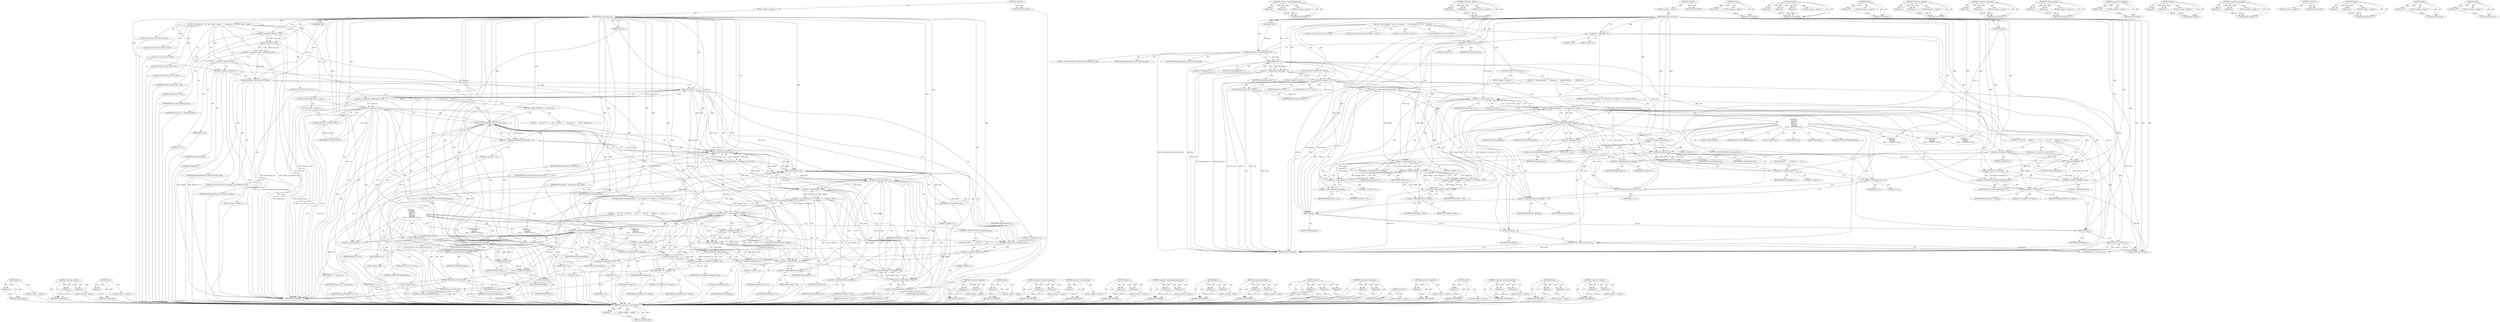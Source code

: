 digraph "&lt;operator&gt;.logicalOr" {
vulnerable_230 [label=<(METHOD,&lt;operator&gt;.postIncrement)>];
vulnerable_231 [label=<(PARAM,p1)>];
vulnerable_232 [label=<(BLOCK,&lt;empty&gt;,&lt;empty&gt;)>];
vulnerable_233 [label=<(METHOD_RETURN,ANY)>];
vulnerable_185 [label=<(METHOD,&lt;operator&gt;.indirectIndexAccess)>];
vulnerable_186 [label=<(PARAM,p1)>];
vulnerable_187 [label=<(PARAM,p2)>];
vulnerable_188 [label=<(BLOCK,&lt;empty&gt;,&lt;empty&gt;)>];
vulnerable_189 [label=<(METHOD_RETURN,ANY)>];
vulnerable_208 [label=<(METHOD,&lt;operator&gt;.addition)>];
vulnerable_209 [label=<(PARAM,p1)>];
vulnerable_210 [label=<(PARAM,p2)>];
vulnerable_211 [label=<(BLOCK,&lt;empty&gt;,&lt;empty&gt;)>];
vulnerable_212 [label=<(METHOD_RETURN,ANY)>];
vulnerable_6 [label=<(METHOD,&lt;global&gt;)<SUB>1</SUB>>];
vulnerable_7 [label=<(BLOCK,&lt;empty&gt;,&lt;empty&gt;)<SUB>1</SUB>>];
vulnerable_8 [label=<(METHOD,get_pid_environ_val)<SUB>1</SUB>>];
vulnerable_9 [label=<(PARAM,pid_t pid)<SUB>1</SUB>>];
vulnerable_10 [label=<(PARAM,char *val)<SUB>1</SUB>>];
vulnerable_11 [label=<(BLOCK,{
  char temp[500];
   int i=0;
   int foundit=...,{
  char temp[500];
   int i=0;
   int foundit=...)<SUB>1</SUB>>];
vulnerable_12 [label="<(LOCAL,char[500] temp: char[500])<SUB>2</SUB>>"];
vulnerable_13 [label="<(LOCAL,int i: int)<SUB>3</SUB>>"];
vulnerable_14 [label=<(&lt;operator&gt;.assignment,i=0)<SUB>3</SUB>>];
vulnerable_15 [label=<(IDENTIFIER,i,i=0)<SUB>3</SUB>>];
vulnerable_16 [label=<(LITERAL,0,i=0)<SUB>3</SUB>>];
vulnerable_17 [label="<(LOCAL,int foundit: int)<SUB>4</SUB>>"];
vulnerable_18 [label=<(&lt;operator&gt;.assignment,foundit=0)<SUB>4</SUB>>];
vulnerable_19 [label=<(IDENTIFIER,foundit,foundit=0)<SUB>4</SUB>>];
vulnerable_20 [label=<(LITERAL,0,foundit=0)<SUB>4</SUB>>];
vulnerable_21 [label="<(LOCAL,FILE* fp: FILE*)<SUB>5</SUB>>"];
vulnerable_22 [label=<(sprintf,sprintf(temp,&quot;/proc/%d/environ&quot;,pid))<SUB>7</SUB>>];
vulnerable_23 [label=<(IDENTIFIER,temp,sprintf(temp,&quot;/proc/%d/environ&quot;,pid))<SUB>7</SUB>>];
vulnerable_24 [label=<(LITERAL,&quot;/proc/%d/environ&quot;,sprintf(temp,&quot;/proc/%d/environ&quot;,pid))<SUB>7</SUB>>];
vulnerable_25 [label=<(IDENTIFIER,pid,sprintf(temp,&quot;/proc/%d/environ&quot;,pid))<SUB>7</SUB>>];
vulnerable_26 [label=<(&lt;operator&gt;.assignment,fp=fopen(temp,&quot;r&quot;))<SUB>9</SUB>>];
vulnerable_27 [label=<(IDENTIFIER,fp,fp=fopen(temp,&quot;r&quot;))<SUB>9</SUB>>];
vulnerable_28 [label=<(fopen,fopen(temp,&quot;r&quot;))<SUB>9</SUB>>];
vulnerable_29 [label=<(IDENTIFIER,temp,fopen(temp,&quot;r&quot;))<SUB>9</SUB>>];
vulnerable_30 [label=<(LITERAL,&quot;r&quot;,fopen(temp,&quot;r&quot;))<SUB>9</SUB>>];
vulnerable_31 [label=<(CONTROL_STRUCTURE,IF,if (fp==NULL))<SUB>10</SUB>>];
vulnerable_32 [label=<(&lt;operator&gt;.equals,fp==NULL)<SUB>10</SUB>>];
vulnerable_33 [label=<(IDENTIFIER,fp,fp==NULL)<SUB>10</SUB>>];
vulnerable_34 [label=<(IDENTIFIER,NULL,fp==NULL)<SUB>10</SUB>>];
vulnerable_35 [label=<(BLOCK,&lt;empty&gt;,&lt;empty&gt;)<SUB>11</SUB>>];
vulnerable_36 [label=<(RETURN,return NULL;,return NULL;)<SUB>11</SUB>>];
vulnerable_37 [label=<(IDENTIFIER,NULL,return NULL;)<SUB>11</SUB>>];
vulnerable_38 [label=<(CONTROL_STRUCTURE,FOR,for (;;))<SUB>14</SUB>>];
vulnerable_39 [label=<(BLOCK,&lt;empty&gt;,&lt;empty&gt;)<SUB>14</SUB>>];
vulnerable_40 [label=<(BLOCK,{
     temp[i]=fgetc(fp);    
 
     if(foundit...,{
     temp[i]=fgetc(fp);    
 
     if(foundit...)<SUB>14</SUB>>];
vulnerable_41 [label=<(&lt;operator&gt;.assignment,temp[i]=fgetc(fp))<SUB>15</SUB>>];
vulnerable_42 [label=<(&lt;operator&gt;.indirectIndexAccess,temp[i])<SUB>15</SUB>>];
vulnerable_43 [label=<(IDENTIFIER,temp,temp[i]=fgetc(fp))<SUB>15</SUB>>];
vulnerable_44 [label=<(IDENTIFIER,i,temp[i]=fgetc(fp))<SUB>15</SUB>>];
vulnerable_45 [label=<(fgetc,fgetc(fp))<SUB>15</SUB>>];
vulnerable_46 [label=<(IDENTIFIER,fp,fgetc(fp))<SUB>15</SUB>>];
vulnerable_47 [label=<(CONTROL_STRUCTURE,IF,if (foundit==1 &amp;&amp; (temp[i]==0 || temp[i]=='\0' || temp[i]==EOF)))<SUB>17</SUB>>];
vulnerable_48 [label=<(&lt;operator&gt;.logicalAnd,foundit==1 &amp;&amp; (temp[i]==0 || temp[i]=='\0' || t...)<SUB>17</SUB>>];
vulnerable_49 [label=<(&lt;operator&gt;.equals,foundit==1)<SUB>17</SUB>>];
vulnerable_50 [label=<(IDENTIFIER,foundit,foundit==1)<SUB>17</SUB>>];
vulnerable_51 [label=<(LITERAL,1,foundit==1)<SUB>17</SUB>>];
vulnerable_52 [label=<(&lt;operator&gt;.logicalOr,temp[i]==0 || temp[i]=='\0' || temp[i]==EOF)<SUB>17</SUB>>];
vulnerable_53 [label=<(&lt;operator&gt;.logicalOr,temp[i]==0 || temp[i]=='\0')<SUB>17</SUB>>];
vulnerable_54 [label=<(&lt;operator&gt;.equals,temp[i]==0)<SUB>17</SUB>>];
vulnerable_55 [label=<(&lt;operator&gt;.indirectIndexAccess,temp[i])<SUB>17</SUB>>];
vulnerable_56 [label=<(IDENTIFIER,temp,temp[i]==0)<SUB>17</SUB>>];
vulnerable_57 [label=<(IDENTIFIER,i,temp[i]==0)<SUB>17</SUB>>];
vulnerable_58 [label=<(LITERAL,0,temp[i]==0)<SUB>17</SUB>>];
vulnerable_59 [label=<(&lt;operator&gt;.equals,temp[i]=='\0')<SUB>17</SUB>>];
vulnerable_60 [label=<(&lt;operator&gt;.indirectIndexAccess,temp[i])<SUB>17</SUB>>];
vulnerable_61 [label=<(IDENTIFIER,temp,temp[i]=='\0')<SUB>17</SUB>>];
vulnerable_62 [label=<(IDENTIFIER,i,temp[i]=='\0')<SUB>17</SUB>>];
vulnerable_63 [label=<(LITERAL,'\0',temp[i]=='\0')<SUB>17</SUB>>];
vulnerable_64 [label=<(&lt;operator&gt;.equals,temp[i]==EOF)<SUB>17</SUB>>];
vulnerable_65 [label=<(&lt;operator&gt;.indirectIndexAccess,temp[i])<SUB>17</SUB>>];
vulnerable_66 [label=<(IDENTIFIER,temp,temp[i]==EOF)<SUB>17</SUB>>];
vulnerable_67 [label=<(IDENTIFIER,i,temp[i]==EOF)<SUB>17</SUB>>];
vulnerable_68 [label=<(IDENTIFIER,EOF,temp[i]==EOF)<SUB>17</SUB>>];
vulnerable_69 [label=<(BLOCK,{
      char *ret;
      temp[i]=0;
      ret=m...,{
      char *ret;
      temp[i]=0;
      ret=m...)<SUB>17</SUB>>];
vulnerable_70 [label="<(LOCAL,char* ret: char*)<SUB>18</SUB>>"];
vulnerable_71 [label=<(&lt;operator&gt;.assignment,temp[i]=0)<SUB>19</SUB>>];
vulnerable_72 [label=<(&lt;operator&gt;.indirectIndexAccess,temp[i])<SUB>19</SUB>>];
vulnerable_73 [label=<(IDENTIFIER,temp,temp[i]=0)<SUB>19</SUB>>];
vulnerable_74 [label=<(IDENTIFIER,i,temp[i]=0)<SUB>19</SUB>>];
vulnerable_75 [label=<(LITERAL,0,temp[i]=0)<SUB>19</SUB>>];
vulnerable_76 [label=<(&lt;operator&gt;.assignment,ret=malloc(strlen(temp)+10))<SUB>20</SUB>>];
vulnerable_77 [label=<(IDENTIFIER,ret,ret=malloc(strlen(temp)+10))<SUB>20</SUB>>];
vulnerable_78 [label=<(malloc,malloc(strlen(temp)+10))<SUB>20</SUB>>];
vulnerable_79 [label=<(&lt;operator&gt;.addition,strlen(temp)+10)<SUB>20</SUB>>];
vulnerable_80 [label=<(strlen,strlen(temp))<SUB>20</SUB>>];
vulnerable_81 [label=<(IDENTIFIER,temp,strlen(temp))<SUB>20</SUB>>];
vulnerable_82 [label=<(LITERAL,10,strlen(temp)+10)<SUB>20</SUB>>];
vulnerable_83 [label=<(sprintf,sprintf(ret,&quot;%s&quot;,temp))<SUB>21</SUB>>];
vulnerable_84 [label=<(IDENTIFIER,ret,sprintf(ret,&quot;%s&quot;,temp))<SUB>21</SUB>>];
vulnerable_85 [label=<(LITERAL,&quot;%s&quot;,sprintf(ret,&quot;%s&quot;,temp))<SUB>21</SUB>>];
vulnerable_86 [label=<(IDENTIFIER,temp,sprintf(ret,&quot;%s&quot;,temp))<SUB>21</SUB>>];
vulnerable_87 [label=<(fclose,fclose(fp))<SUB>22</SUB>>];
vulnerable_88 [label=<(IDENTIFIER,fp,fclose(fp))<SUB>22</SUB>>];
vulnerable_89 [label=<(RETURN,return ret;,return ret;)<SUB>23</SUB>>];
vulnerable_90 [label=<(IDENTIFIER,ret,return ret;)<SUB>23</SUB>>];
vulnerable_91 [label=<(CONTROL_STRUCTURE,SWITCH,switch(temp[i]))<SUB>26</SUB>>];
vulnerable_92 [label=<(&lt;operator&gt;.indirectIndexAccess,temp[i])<SUB>26</SUB>>];
vulnerable_93 [label=<(IDENTIFIER,temp,switch(temp[i]))<SUB>26</SUB>>];
vulnerable_94 [label=<(IDENTIFIER,i,switch(temp[i]))<SUB>26</SUB>>];
vulnerable_95 [label="<(BLOCK,{
    case EOF:
      fclose(fp);
      return ...,{
    case EOF:
      fclose(fp);
      return ...)<SUB>26</SUB>>"];
vulnerable_96 [label=<(JUMP_TARGET,case)<SUB>27</SUB>>];
vulnerable_97 [label="<(IDENTIFIER,EOF,{
    case EOF:
      fclose(fp);
      return ...)<SUB>27</SUB>>"];
vulnerable_98 [label=<(fclose,fclose(fp))<SUB>28</SUB>>];
vulnerable_99 [label=<(IDENTIFIER,fp,fclose(fp))<SUB>28</SUB>>];
vulnerable_100 [label=<(RETURN,return NULL;,return NULL;)<SUB>29</SUB>>];
vulnerable_101 [label=<(IDENTIFIER,NULL,return NULL;)<SUB>29</SUB>>];
vulnerable_102 [label=<(JUMP_TARGET,case)<SUB>30</SUB>>];
vulnerable_103 [label="<(LITERAL,'=',{
    case EOF:
      fclose(fp);
      return ...)<SUB>30</SUB>>"];
vulnerable_104 [label=<(&lt;operator&gt;.assignment,temp[i]=0)<SUB>31</SUB>>];
vulnerable_105 [label=<(&lt;operator&gt;.indirectIndexAccess,temp[i])<SUB>31</SUB>>];
vulnerable_106 [label=<(IDENTIFIER,temp,temp[i]=0)<SUB>31</SUB>>];
vulnerable_107 [label=<(IDENTIFIER,i,temp[i]=0)<SUB>31</SUB>>];
vulnerable_108 [label=<(LITERAL,0,temp[i]=0)<SUB>31</SUB>>];
vulnerable_109 [label=<(CONTROL_STRUCTURE,IF,if (!strcmp(temp,val)))<SUB>32</SUB>>];
vulnerable_110 [label=<(&lt;operator&gt;.logicalNot,!strcmp(temp,val))<SUB>32</SUB>>];
vulnerable_111 [label=<(strcmp,strcmp(temp,val))<SUB>32</SUB>>];
vulnerable_112 [label=<(IDENTIFIER,temp,strcmp(temp,val))<SUB>32</SUB>>];
vulnerable_113 [label=<(IDENTIFIER,val,strcmp(temp,val))<SUB>32</SUB>>];
vulnerable_114 [label=<(BLOCK,{
	foundit=1;
      },{
	foundit=1;
      })<SUB>32</SUB>>];
vulnerable_115 [label=<(&lt;operator&gt;.assignment,foundit=1)<SUB>33</SUB>>];
vulnerable_116 [label=<(IDENTIFIER,foundit,foundit=1)<SUB>33</SUB>>];
vulnerable_117 [label=<(LITERAL,1,foundit=1)<SUB>33</SUB>>];
vulnerable_118 [label=<(&lt;operator&gt;.assignment,i=0)<SUB>35</SUB>>];
vulnerable_119 [label=<(IDENTIFIER,i,i=0)<SUB>35</SUB>>];
vulnerable_120 [label=<(LITERAL,0,i=0)<SUB>35</SUB>>];
vulnerable_121 [label=<(CONTROL_STRUCTURE,BREAK,break;)<SUB>36</SUB>>];
vulnerable_122 [label=<(JUMP_TARGET,case)<SUB>37</SUB>>];
vulnerable_123 [label="<(LITERAL,'\0',{
    case EOF:
      fclose(fp);
      return ...)<SUB>37</SUB>>"];
vulnerable_124 [label=<(&lt;operator&gt;.assignment,i=0)<SUB>38</SUB>>];
vulnerable_125 [label=<(IDENTIFIER,i,i=0)<SUB>38</SUB>>];
vulnerable_126 [label=<(LITERAL,0,i=0)<SUB>38</SUB>>];
vulnerable_127 [label=<(CONTROL_STRUCTURE,BREAK,break;)<SUB>39</SUB>>];
vulnerable_128 [label=<(JUMP_TARGET,default)<SUB>40</SUB>>];
vulnerable_129 [label=<(&lt;operator&gt;.postIncrement,i++)<SUB>41</SUB>>];
vulnerable_130 [label=<(IDENTIFIER,i,i++)<SUB>41</SUB>>];
vulnerable_131 [label=<(METHOD_RETURN,char*)<SUB>1</SUB>>];
vulnerable_133 [label=<(METHOD_RETURN,ANY)<SUB>1</SUB>>];
vulnerable_213 [label=<(METHOD,strlen)>];
vulnerable_214 [label=<(PARAM,p1)>];
vulnerable_215 [label=<(BLOCK,&lt;empty&gt;,&lt;empty&gt;)>];
vulnerable_216 [label=<(METHOD_RETURN,ANY)>];
vulnerable_169 [label=<(METHOD,sprintf)>];
vulnerable_170 [label=<(PARAM,p1)>];
vulnerable_171 [label=<(PARAM,p2)>];
vulnerable_172 [label=<(PARAM,p3)>];
vulnerable_173 [label=<(BLOCK,&lt;empty&gt;,&lt;empty&gt;)>];
vulnerable_174 [label=<(METHOD_RETURN,ANY)>];
vulnerable_204 [label=<(METHOD,malloc)>];
vulnerable_205 [label=<(PARAM,p1)>];
vulnerable_206 [label=<(BLOCK,&lt;empty&gt;,&lt;empty&gt;)>];
vulnerable_207 [label=<(METHOD_RETURN,ANY)>];
vulnerable_199 [label=<(METHOD,&lt;operator&gt;.logicalOr)>];
vulnerable_200 [label=<(PARAM,p1)>];
vulnerable_201 [label=<(PARAM,p2)>];
vulnerable_202 [label=<(BLOCK,&lt;empty&gt;,&lt;empty&gt;)>];
vulnerable_203 [label=<(METHOD_RETURN,ANY)>];
vulnerable_194 [label=<(METHOD,&lt;operator&gt;.logicalAnd)>];
vulnerable_195 [label=<(PARAM,p1)>];
vulnerable_196 [label=<(PARAM,p2)>];
vulnerable_197 [label=<(BLOCK,&lt;empty&gt;,&lt;empty&gt;)>];
vulnerable_198 [label=<(METHOD_RETURN,ANY)>];
vulnerable_180 [label=<(METHOD,&lt;operator&gt;.equals)>];
vulnerable_181 [label=<(PARAM,p1)>];
vulnerable_182 [label=<(PARAM,p2)>];
vulnerable_183 [label=<(BLOCK,&lt;empty&gt;,&lt;empty&gt;)>];
vulnerable_184 [label=<(METHOD_RETURN,ANY)>];
vulnerable_221 [label=<(METHOD,&lt;operator&gt;.logicalNot)>];
vulnerable_222 [label=<(PARAM,p1)>];
vulnerable_223 [label=<(BLOCK,&lt;empty&gt;,&lt;empty&gt;)>];
vulnerable_224 [label=<(METHOD_RETURN,ANY)>];
vulnerable_175 [label=<(METHOD,fopen)>];
vulnerable_176 [label=<(PARAM,p1)>];
vulnerable_177 [label=<(PARAM,p2)>];
vulnerable_178 [label=<(BLOCK,&lt;empty&gt;,&lt;empty&gt;)>];
vulnerable_179 [label=<(METHOD_RETURN,ANY)>];
vulnerable_164 [label=<(METHOD,&lt;operator&gt;.assignment)>];
vulnerable_165 [label=<(PARAM,p1)>];
vulnerable_166 [label=<(PARAM,p2)>];
vulnerable_167 [label=<(BLOCK,&lt;empty&gt;,&lt;empty&gt;)>];
vulnerable_168 [label=<(METHOD_RETURN,ANY)>];
vulnerable_158 [label=<(METHOD,&lt;global&gt;)<SUB>1</SUB>>];
vulnerable_159 [label=<(BLOCK,&lt;empty&gt;,&lt;empty&gt;)>];
vulnerable_160 [label=<(METHOD_RETURN,ANY)>];
vulnerable_225 [label=<(METHOD,strcmp)>];
vulnerable_226 [label=<(PARAM,p1)>];
vulnerable_227 [label=<(PARAM,p2)>];
vulnerable_228 [label=<(BLOCK,&lt;empty&gt;,&lt;empty&gt;)>];
vulnerable_229 [label=<(METHOD_RETURN,ANY)>];
vulnerable_190 [label=<(METHOD,fgetc)>];
vulnerable_191 [label=<(PARAM,p1)>];
vulnerable_192 [label=<(BLOCK,&lt;empty&gt;,&lt;empty&gt;)>];
vulnerable_193 [label=<(METHOD_RETURN,ANY)>];
vulnerable_217 [label=<(METHOD,fclose)>];
vulnerable_218 [label=<(PARAM,p1)>];
vulnerable_219 [label=<(BLOCK,&lt;empty&gt;,&lt;empty&gt;)>];
vulnerable_220 [label=<(METHOD_RETURN,ANY)>];
fixed_251 [label=<(METHOD,fclose)>];
fixed_252 [label=<(PARAM,p1)>];
fixed_253 [label=<(BLOCK,&lt;empty&gt;,&lt;empty&gt;)>];
fixed_254 [label=<(METHOD_RETURN,ANY)>];
fixed_203 [label=<(METHOD,&lt;operator&gt;.equals)>];
fixed_204 [label=<(PARAM,p1)>];
fixed_205 [label=<(PARAM,p2)>];
fixed_206 [label=<(BLOCK,&lt;empty&gt;,&lt;empty&gt;)>];
fixed_207 [label=<(METHOD_RETURN,ANY)>];
fixed_228 [label=<(METHOD,fgetc)>];
fixed_229 [label=<(PARAM,p1)>];
fixed_230 [label=<(BLOCK,&lt;empty&gt;,&lt;empty&gt;)>];
fixed_231 [label=<(METHOD_RETURN,ANY)>];
fixed_6 [label=<(METHOD,&lt;global&gt;)<SUB>1</SUB>>];
fixed_7 [label=<(BLOCK,&lt;empty&gt;,&lt;empty&gt;)<SUB>1</SUB>>];
fixed_8 [label=<(METHOD,get_pid_environ_val)<SUB>1</SUB>>];
fixed_9 [label=<(PARAM,pid_t pid)<SUB>1</SUB>>];
fixed_10 [label=<(PARAM,char *val)<SUB>1</SUB>>];
fixed_11 [label=<(BLOCK,{
  int temp_size = 500;
  char *temp = malloc(...,{
  int temp_size = 500;
  char *temp = malloc(...)<SUB>1</SUB>>];
fixed_12 [label="<(LOCAL,int temp_size: int)<SUB>2</SUB>>"];
fixed_13 [label=<(&lt;operator&gt;.assignment,temp_size = 500)<SUB>2</SUB>>];
fixed_14 [label=<(IDENTIFIER,temp_size,temp_size = 500)<SUB>2</SUB>>];
fixed_15 [label=<(LITERAL,500,temp_size = 500)<SUB>2</SUB>>];
fixed_16 [label="<(LOCAL,char* temp: char*)<SUB>3</SUB>>"];
fixed_17 [label=<(&lt;operator&gt;.assignment,*temp = malloc(temp_size))<SUB>3</SUB>>];
fixed_18 [label=<(IDENTIFIER,temp,*temp = malloc(temp_size))<SUB>3</SUB>>];
fixed_19 [label=<(malloc,malloc(temp_size))<SUB>3</SUB>>];
fixed_20 [label=<(IDENTIFIER,temp_size,malloc(temp_size))<SUB>3</SUB>>];
fixed_21 [label="<(LOCAL,int i: int)<SUB>5</SUB>>"];
fixed_22 [label=<(&lt;operator&gt;.assignment,i=0)<SUB>5</SUB>>];
fixed_23 [label=<(IDENTIFIER,i,i=0)<SUB>5</SUB>>];
fixed_24 [label=<(LITERAL,0,i=0)<SUB>5</SUB>>];
fixed_25 [label="<(LOCAL,int foundit: int)<SUB>6</SUB>>"];
fixed_26 [label=<(&lt;operator&gt;.assignment,foundit=0)<SUB>6</SUB>>];
fixed_27 [label=<(IDENTIFIER,foundit,foundit=0)<SUB>6</SUB>>];
fixed_28 [label=<(LITERAL,0,foundit=0)<SUB>6</SUB>>];
fixed_29 [label="<(LOCAL,FILE* fp: FILE*)<SUB>7</SUB>>"];
fixed_30 [label=<(sprintf,sprintf(temp,&quot;/proc/%d/environ&quot;,pid))<SUB>9</SUB>>];
fixed_31 [label=<(IDENTIFIER,temp,sprintf(temp,&quot;/proc/%d/environ&quot;,pid))<SUB>9</SUB>>];
fixed_32 [label=<(LITERAL,&quot;/proc/%d/environ&quot;,sprintf(temp,&quot;/proc/%d/environ&quot;,pid))<SUB>9</SUB>>];
fixed_33 [label=<(IDENTIFIER,pid,sprintf(temp,&quot;/proc/%d/environ&quot;,pid))<SUB>9</SUB>>];
fixed_34 [label=<(&lt;operator&gt;.assignment,fp=fopen(temp,&quot;r&quot;))<SUB>11</SUB>>];
fixed_35 [label=<(IDENTIFIER,fp,fp=fopen(temp,&quot;r&quot;))<SUB>11</SUB>>];
fixed_36 [label=<(fopen,fopen(temp,&quot;r&quot;))<SUB>11</SUB>>];
fixed_37 [label=<(IDENTIFIER,temp,fopen(temp,&quot;r&quot;))<SUB>11</SUB>>];
fixed_38 [label=<(LITERAL,&quot;r&quot;,fopen(temp,&quot;r&quot;))<SUB>11</SUB>>];
fixed_39 [label=<(CONTROL_STRUCTURE,IF,if (fp==NULL))<SUB>12</SUB>>];
fixed_40 [label=<(&lt;operator&gt;.equals,fp==NULL)<SUB>12</SUB>>];
fixed_41 [label=<(IDENTIFIER,fp,fp==NULL)<SUB>12</SUB>>];
fixed_42 [label=<(IDENTIFIER,NULL,fp==NULL)<SUB>12</SUB>>];
fixed_43 [label=<(BLOCK,&lt;empty&gt;,&lt;empty&gt;)<SUB>13</SUB>>];
fixed_44 [label=<(RETURN,return NULL;,return NULL;)<SUB>13</SUB>>];
fixed_45 [label=<(IDENTIFIER,NULL,return NULL;)<SUB>13</SUB>>];
fixed_46 [label=<(CONTROL_STRUCTURE,FOR,for (;;))<SUB>16</SUB>>];
fixed_47 [label=<(BLOCK,&lt;empty&gt;,&lt;empty&gt;)<SUB>16</SUB>>];
fixed_48 [label=<(BLOCK,{
    
    if (i &gt;= temp_size) {
      temp_siz...,{
    
    if (i &gt;= temp_size) {
      temp_siz...)<SUB>16</SUB>>];
fixed_49 [label=<(CONTROL_STRUCTURE,IF,if (i &gt;= temp_size))<SUB>18</SUB>>];
fixed_50 [label=<(&lt;operator&gt;.greaterEqualsThan,i &gt;= temp_size)<SUB>18</SUB>>];
fixed_51 [label=<(IDENTIFIER,i,i &gt;= temp_size)<SUB>18</SUB>>];
fixed_52 [label=<(IDENTIFIER,temp_size,i &gt;= temp_size)<SUB>18</SUB>>];
fixed_53 [label=<(BLOCK,{
      temp_size *= 2;
      temp = realloc(te...,{
      temp_size *= 2;
      temp = realloc(te...)<SUB>18</SUB>>];
fixed_54 [label=<(&lt;operator&gt;.assignmentMultiplication,temp_size *= 2)<SUB>19</SUB>>];
fixed_55 [label=<(IDENTIFIER,temp_size,temp_size *= 2)<SUB>19</SUB>>];
fixed_56 [label=<(LITERAL,2,temp_size *= 2)<SUB>19</SUB>>];
fixed_57 [label=<(&lt;operator&gt;.assignment,temp = realloc(temp, temp_size))<SUB>20</SUB>>];
fixed_58 [label=<(IDENTIFIER,temp,temp = realloc(temp, temp_size))<SUB>20</SUB>>];
fixed_59 [label=<(realloc,realloc(temp, temp_size))<SUB>20</SUB>>];
fixed_60 [label=<(IDENTIFIER,temp,realloc(temp, temp_size))<SUB>20</SUB>>];
fixed_61 [label=<(IDENTIFIER,temp_size,realloc(temp, temp_size))<SUB>20</SUB>>];
fixed_62 [label=<(&lt;operator&gt;.assignment,temp[i]=fgetc(fp))<SUB>23</SUB>>];
fixed_63 [label=<(&lt;operator&gt;.indirectIndexAccess,temp[i])<SUB>23</SUB>>];
fixed_64 [label=<(IDENTIFIER,temp,temp[i]=fgetc(fp))<SUB>23</SUB>>];
fixed_65 [label=<(IDENTIFIER,i,temp[i]=fgetc(fp))<SUB>23</SUB>>];
fixed_66 [label=<(fgetc,fgetc(fp))<SUB>23</SUB>>];
fixed_67 [label=<(IDENTIFIER,fp,fgetc(fp))<SUB>23</SUB>>];
fixed_68 [label=<(CONTROL_STRUCTURE,IF,if (foundit==1 &amp;&amp; (temp[i]==0 || temp[i]=='\0' || temp[i]==EOF)))<SUB>25</SUB>>];
fixed_69 [label=<(&lt;operator&gt;.logicalAnd,foundit==1 &amp;&amp; (temp[i]==0 || temp[i]=='\0' || t...)<SUB>25</SUB>>];
fixed_70 [label=<(&lt;operator&gt;.equals,foundit==1)<SUB>25</SUB>>];
fixed_71 [label=<(IDENTIFIER,foundit,foundit==1)<SUB>25</SUB>>];
fixed_72 [label=<(LITERAL,1,foundit==1)<SUB>25</SUB>>];
fixed_73 [label=<(&lt;operator&gt;.logicalOr,temp[i]==0 || temp[i]=='\0' || temp[i]==EOF)<SUB>25</SUB>>];
fixed_74 [label=<(&lt;operator&gt;.logicalOr,temp[i]==0 || temp[i]=='\0')<SUB>25</SUB>>];
fixed_75 [label=<(&lt;operator&gt;.equals,temp[i]==0)<SUB>25</SUB>>];
fixed_76 [label=<(&lt;operator&gt;.indirectIndexAccess,temp[i])<SUB>25</SUB>>];
fixed_77 [label=<(IDENTIFIER,temp,temp[i]==0)<SUB>25</SUB>>];
fixed_78 [label=<(IDENTIFIER,i,temp[i]==0)<SUB>25</SUB>>];
fixed_79 [label=<(LITERAL,0,temp[i]==0)<SUB>25</SUB>>];
fixed_80 [label=<(&lt;operator&gt;.equals,temp[i]=='\0')<SUB>25</SUB>>];
fixed_81 [label=<(&lt;operator&gt;.indirectIndexAccess,temp[i])<SUB>25</SUB>>];
fixed_82 [label=<(IDENTIFIER,temp,temp[i]=='\0')<SUB>25</SUB>>];
fixed_83 [label=<(IDENTIFIER,i,temp[i]=='\0')<SUB>25</SUB>>];
fixed_84 [label=<(LITERAL,'\0',temp[i]=='\0')<SUB>25</SUB>>];
fixed_85 [label=<(&lt;operator&gt;.equals,temp[i]==EOF)<SUB>25</SUB>>];
fixed_86 [label=<(&lt;operator&gt;.indirectIndexAccess,temp[i])<SUB>25</SUB>>];
fixed_87 [label=<(IDENTIFIER,temp,temp[i]==EOF)<SUB>25</SUB>>];
fixed_88 [label=<(IDENTIFIER,i,temp[i]==EOF)<SUB>25</SUB>>];
fixed_89 [label=<(IDENTIFIER,EOF,temp[i]==EOF)<SUB>25</SUB>>];
fixed_90 [label=<(BLOCK,{
      char *ret;
      temp[i]=0;
      ret=m...,{
      char *ret;
      temp[i]=0;
      ret=m...)<SUB>25</SUB>>];
fixed_91 [label="<(LOCAL,char* ret: char*)<SUB>26</SUB>>"];
fixed_92 [label=<(&lt;operator&gt;.assignment,temp[i]=0)<SUB>27</SUB>>];
fixed_93 [label=<(&lt;operator&gt;.indirectIndexAccess,temp[i])<SUB>27</SUB>>];
fixed_94 [label=<(IDENTIFIER,temp,temp[i]=0)<SUB>27</SUB>>];
fixed_95 [label=<(IDENTIFIER,i,temp[i]=0)<SUB>27</SUB>>];
fixed_96 [label=<(LITERAL,0,temp[i]=0)<SUB>27</SUB>>];
fixed_97 [label=<(&lt;operator&gt;.assignment,ret=malloc(strlen(temp)+10))<SUB>28</SUB>>];
fixed_98 [label=<(IDENTIFIER,ret,ret=malloc(strlen(temp)+10))<SUB>28</SUB>>];
fixed_99 [label=<(malloc,malloc(strlen(temp)+10))<SUB>28</SUB>>];
fixed_100 [label=<(&lt;operator&gt;.addition,strlen(temp)+10)<SUB>28</SUB>>];
fixed_101 [label=<(strlen,strlen(temp))<SUB>28</SUB>>];
fixed_102 [label=<(IDENTIFIER,temp,strlen(temp))<SUB>28</SUB>>];
fixed_103 [label=<(LITERAL,10,strlen(temp)+10)<SUB>28</SUB>>];
fixed_104 [label=<(sprintf,sprintf(ret,&quot;%s&quot;,temp))<SUB>29</SUB>>];
fixed_105 [label=<(IDENTIFIER,ret,sprintf(ret,&quot;%s&quot;,temp))<SUB>29</SUB>>];
fixed_106 [label=<(LITERAL,&quot;%s&quot;,sprintf(ret,&quot;%s&quot;,temp))<SUB>29</SUB>>];
fixed_107 [label=<(IDENTIFIER,temp,sprintf(ret,&quot;%s&quot;,temp))<SUB>29</SUB>>];
fixed_108 [label=<(fclose,fclose(fp))<SUB>30</SUB>>];
fixed_109 [label=<(IDENTIFIER,fp,fclose(fp))<SUB>30</SUB>>];
fixed_110 [label=<(RETURN,return ret;,return ret;)<SUB>31</SUB>>];
fixed_111 [label=<(IDENTIFIER,ret,return ret;)<SUB>31</SUB>>];
fixed_112 [label=<(CONTROL_STRUCTURE,SWITCH,switch(temp[i]))<SUB>34</SUB>>];
fixed_113 [label=<(&lt;operator&gt;.indirectIndexAccess,temp[i])<SUB>34</SUB>>];
fixed_114 [label=<(IDENTIFIER,temp,switch(temp[i]))<SUB>34</SUB>>];
fixed_115 [label=<(IDENTIFIER,i,switch(temp[i]))<SUB>34</SUB>>];
fixed_116 [label="<(BLOCK,{
    case EOF:
      fclose(fp);
      return ...,{
    case EOF:
      fclose(fp);
      return ...)<SUB>34</SUB>>"];
fixed_117 [label=<(JUMP_TARGET,case)<SUB>35</SUB>>];
fixed_118 [label="<(IDENTIFIER,EOF,{
    case EOF:
      fclose(fp);
      return ...)<SUB>35</SUB>>"];
fixed_119 [label=<(fclose,fclose(fp))<SUB>36</SUB>>];
fixed_120 [label=<(IDENTIFIER,fp,fclose(fp))<SUB>36</SUB>>];
fixed_121 [label=<(RETURN,return NULL;,return NULL;)<SUB>37</SUB>>];
fixed_122 [label=<(IDENTIFIER,NULL,return NULL;)<SUB>37</SUB>>];
fixed_123 [label=<(JUMP_TARGET,case)<SUB>38</SUB>>];
fixed_124 [label="<(LITERAL,'=',{
    case EOF:
      fclose(fp);
      return ...)<SUB>38</SUB>>"];
fixed_125 [label=<(&lt;operator&gt;.assignment,temp[i]=0)<SUB>39</SUB>>];
fixed_126 [label=<(&lt;operator&gt;.indirectIndexAccess,temp[i])<SUB>39</SUB>>];
fixed_127 [label=<(IDENTIFIER,temp,temp[i]=0)<SUB>39</SUB>>];
fixed_128 [label=<(IDENTIFIER,i,temp[i]=0)<SUB>39</SUB>>];
fixed_129 [label=<(LITERAL,0,temp[i]=0)<SUB>39</SUB>>];
fixed_130 [label=<(CONTROL_STRUCTURE,IF,if (!strcmp(temp,val)))<SUB>40</SUB>>];
fixed_131 [label=<(&lt;operator&gt;.logicalNot,!strcmp(temp,val))<SUB>40</SUB>>];
fixed_132 [label=<(strcmp,strcmp(temp,val))<SUB>40</SUB>>];
fixed_133 [label=<(IDENTIFIER,temp,strcmp(temp,val))<SUB>40</SUB>>];
fixed_134 [label=<(IDENTIFIER,val,strcmp(temp,val))<SUB>40</SUB>>];
fixed_135 [label=<(BLOCK,{
	foundit=1;
      },{
	foundit=1;
      })<SUB>40</SUB>>];
fixed_136 [label=<(&lt;operator&gt;.assignment,foundit=1)<SUB>41</SUB>>];
fixed_137 [label=<(IDENTIFIER,foundit,foundit=1)<SUB>41</SUB>>];
fixed_138 [label=<(LITERAL,1,foundit=1)<SUB>41</SUB>>];
fixed_139 [label=<(&lt;operator&gt;.assignment,i=0)<SUB>43</SUB>>];
fixed_140 [label=<(IDENTIFIER,i,i=0)<SUB>43</SUB>>];
fixed_141 [label=<(LITERAL,0,i=0)<SUB>43</SUB>>];
fixed_142 [label=<(CONTROL_STRUCTURE,BREAK,break;)<SUB>44</SUB>>];
fixed_143 [label=<(JUMP_TARGET,case)<SUB>45</SUB>>];
fixed_144 [label="<(LITERAL,'\0',{
    case EOF:
      fclose(fp);
      return ...)<SUB>45</SUB>>"];
fixed_145 [label=<(&lt;operator&gt;.assignment,i=0)<SUB>46</SUB>>];
fixed_146 [label=<(IDENTIFIER,i,i=0)<SUB>46</SUB>>];
fixed_147 [label=<(LITERAL,0,i=0)<SUB>46</SUB>>];
fixed_148 [label=<(CONTROL_STRUCTURE,BREAK,break;)<SUB>47</SUB>>];
fixed_149 [label=<(JUMP_TARGET,default)<SUB>48</SUB>>];
fixed_150 [label=<(&lt;operator&gt;.postIncrement,i++)<SUB>49</SUB>>];
fixed_151 [label=<(IDENTIFIER,i,i++)<SUB>49</SUB>>];
fixed_152 [label=<(METHOD_RETURN,char*)<SUB>1</SUB>>];
fixed_154 [label=<(METHOD_RETURN,ANY)<SUB>1</SUB>>];
fixed_232 [label=<(METHOD,&lt;operator&gt;.logicalAnd)>];
fixed_233 [label=<(PARAM,p1)>];
fixed_234 [label=<(PARAM,p2)>];
fixed_235 [label=<(BLOCK,&lt;empty&gt;,&lt;empty&gt;)>];
fixed_236 [label=<(METHOD_RETURN,ANY)>];
fixed_188 [label=<(METHOD,malloc)>];
fixed_189 [label=<(PARAM,p1)>];
fixed_190 [label=<(BLOCK,&lt;empty&gt;,&lt;empty&gt;)>];
fixed_191 [label=<(METHOD_RETURN,ANY)>];
fixed_223 [label=<(METHOD,&lt;operator&gt;.indirectIndexAccess)>];
fixed_224 [label=<(PARAM,p1)>];
fixed_225 [label=<(PARAM,p2)>];
fixed_226 [label=<(BLOCK,&lt;empty&gt;,&lt;empty&gt;)>];
fixed_227 [label=<(METHOD_RETURN,ANY)>];
fixed_264 [label=<(METHOD,&lt;operator&gt;.postIncrement)>];
fixed_265 [label=<(PARAM,p1)>];
fixed_266 [label=<(BLOCK,&lt;empty&gt;,&lt;empty&gt;)>];
fixed_267 [label=<(METHOD_RETURN,ANY)>];
fixed_218 [label=<(METHOD,realloc)>];
fixed_219 [label=<(PARAM,p1)>];
fixed_220 [label=<(PARAM,p2)>];
fixed_221 [label=<(BLOCK,&lt;empty&gt;,&lt;empty&gt;)>];
fixed_222 [label=<(METHOD_RETURN,ANY)>];
fixed_213 [label=<(METHOD,&lt;operator&gt;.assignmentMultiplication)>];
fixed_214 [label=<(PARAM,p1)>];
fixed_215 [label=<(PARAM,p2)>];
fixed_216 [label=<(BLOCK,&lt;empty&gt;,&lt;empty&gt;)>];
fixed_217 [label=<(METHOD_RETURN,ANY)>];
fixed_198 [label=<(METHOD,fopen)>];
fixed_199 [label=<(PARAM,p1)>];
fixed_200 [label=<(PARAM,p2)>];
fixed_201 [label=<(BLOCK,&lt;empty&gt;,&lt;empty&gt;)>];
fixed_202 [label=<(METHOD_RETURN,ANY)>];
fixed_242 [label=<(METHOD,&lt;operator&gt;.addition)>];
fixed_243 [label=<(PARAM,p1)>];
fixed_244 [label=<(PARAM,p2)>];
fixed_245 [label=<(BLOCK,&lt;empty&gt;,&lt;empty&gt;)>];
fixed_246 [label=<(METHOD_RETURN,ANY)>];
fixed_192 [label=<(METHOD,sprintf)>];
fixed_193 [label=<(PARAM,p1)>];
fixed_194 [label=<(PARAM,p2)>];
fixed_195 [label=<(PARAM,p3)>];
fixed_196 [label=<(BLOCK,&lt;empty&gt;,&lt;empty&gt;)>];
fixed_197 [label=<(METHOD_RETURN,ANY)>];
fixed_183 [label=<(METHOD,&lt;operator&gt;.assignment)>];
fixed_184 [label=<(PARAM,p1)>];
fixed_185 [label=<(PARAM,p2)>];
fixed_186 [label=<(BLOCK,&lt;empty&gt;,&lt;empty&gt;)>];
fixed_187 [label=<(METHOD_RETURN,ANY)>];
fixed_177 [label=<(METHOD,&lt;global&gt;)<SUB>1</SUB>>];
fixed_178 [label=<(BLOCK,&lt;empty&gt;,&lt;empty&gt;)>];
fixed_179 [label=<(METHOD_RETURN,ANY)>];
fixed_255 [label=<(METHOD,&lt;operator&gt;.logicalNot)>];
fixed_256 [label=<(PARAM,p1)>];
fixed_257 [label=<(BLOCK,&lt;empty&gt;,&lt;empty&gt;)>];
fixed_258 [label=<(METHOD_RETURN,ANY)>];
fixed_247 [label=<(METHOD,strlen)>];
fixed_248 [label=<(PARAM,p1)>];
fixed_249 [label=<(BLOCK,&lt;empty&gt;,&lt;empty&gt;)>];
fixed_250 [label=<(METHOD_RETURN,ANY)>];
fixed_208 [label=<(METHOD,&lt;operator&gt;.greaterEqualsThan)>];
fixed_209 [label=<(PARAM,p1)>];
fixed_210 [label=<(PARAM,p2)>];
fixed_211 [label=<(BLOCK,&lt;empty&gt;,&lt;empty&gt;)>];
fixed_212 [label=<(METHOD_RETURN,ANY)>];
fixed_259 [label=<(METHOD,strcmp)>];
fixed_260 [label=<(PARAM,p1)>];
fixed_261 [label=<(PARAM,p2)>];
fixed_262 [label=<(BLOCK,&lt;empty&gt;,&lt;empty&gt;)>];
fixed_263 [label=<(METHOD_RETURN,ANY)>];
fixed_237 [label=<(METHOD,&lt;operator&gt;.logicalOr)>];
fixed_238 [label=<(PARAM,p1)>];
fixed_239 [label=<(PARAM,p2)>];
fixed_240 [label=<(BLOCK,&lt;empty&gt;,&lt;empty&gt;)>];
fixed_241 [label=<(METHOD_RETURN,ANY)>];
vulnerable_230 -> vulnerable_231  [key=0, label="AST: "];
vulnerable_230 -> vulnerable_231  [key=1, label="DDG: "];
vulnerable_230 -> vulnerable_232  [key=0, label="AST: "];
vulnerable_230 -> vulnerable_233  [key=0, label="AST: "];
vulnerable_230 -> vulnerable_233  [key=1, label="CFG: "];
vulnerable_231 -> vulnerable_233  [key=0, label="DDG: p1"];
vulnerable_185 -> vulnerable_186  [key=0, label="AST: "];
vulnerable_185 -> vulnerable_186  [key=1, label="DDG: "];
vulnerable_185 -> vulnerable_188  [key=0, label="AST: "];
vulnerable_185 -> vulnerable_187  [key=0, label="AST: "];
vulnerable_185 -> vulnerable_187  [key=1, label="DDG: "];
vulnerable_185 -> vulnerable_189  [key=0, label="AST: "];
vulnerable_185 -> vulnerable_189  [key=1, label="CFG: "];
vulnerable_186 -> vulnerable_189  [key=0, label="DDG: p1"];
vulnerable_187 -> vulnerable_189  [key=0, label="DDG: p2"];
vulnerable_208 -> vulnerable_209  [key=0, label="AST: "];
vulnerable_208 -> vulnerable_209  [key=1, label="DDG: "];
vulnerable_208 -> vulnerable_211  [key=0, label="AST: "];
vulnerable_208 -> vulnerable_210  [key=0, label="AST: "];
vulnerable_208 -> vulnerable_210  [key=1, label="DDG: "];
vulnerable_208 -> vulnerable_212  [key=0, label="AST: "];
vulnerable_208 -> vulnerable_212  [key=1, label="CFG: "];
vulnerable_209 -> vulnerable_212  [key=0, label="DDG: p1"];
vulnerable_210 -> vulnerable_212  [key=0, label="DDG: p2"];
vulnerable_6 -> vulnerable_7  [key=0, label="AST: "];
vulnerable_6 -> vulnerable_133  [key=0, label="AST: "];
vulnerable_6 -> vulnerable_133  [key=1, label="CFG: "];
vulnerable_7 -> vulnerable_8  [key=0, label="AST: "];
vulnerable_8 -> vulnerable_9  [key=0, label="AST: "];
vulnerable_8 -> vulnerable_9  [key=1, label="DDG: "];
vulnerable_8 -> vulnerable_10  [key=0, label="AST: "];
vulnerable_8 -> vulnerable_10  [key=1, label="DDG: "];
vulnerable_8 -> vulnerable_11  [key=0, label="AST: "];
vulnerable_8 -> vulnerable_131  [key=0, label="AST: "];
vulnerable_8 -> vulnerable_14  [key=0, label="CFG: "];
vulnerable_8 -> vulnerable_14  [key=1, label="DDG: "];
vulnerable_8 -> vulnerable_18  [key=0, label="DDG: "];
vulnerable_8 -> vulnerable_22  [key=0, label="DDG: "];
vulnerable_8 -> vulnerable_28  [key=0, label="DDG: "];
vulnerable_8 -> vulnerable_32  [key=0, label="DDG: "];
vulnerable_8 -> vulnerable_37  [key=0, label="DDG: "];
vulnerable_8 -> vulnerable_45  [key=0, label="DDG: "];
vulnerable_8 -> vulnerable_71  [key=0, label="DDG: "];
vulnerable_8 -> vulnerable_97  [key=0, label="DDG: "];
vulnerable_8 -> vulnerable_103  [key=0, label="DDG: "];
vulnerable_8 -> vulnerable_104  [key=0, label="DDG: "];
vulnerable_8 -> vulnerable_118  [key=0, label="DDG: "];
vulnerable_8 -> vulnerable_123  [key=0, label="DDG: "];
vulnerable_8 -> vulnerable_124  [key=0, label="DDG: "];
vulnerable_8 -> vulnerable_49  [key=0, label="DDG: "];
vulnerable_8 -> vulnerable_83  [key=0, label="DDG: "];
vulnerable_8 -> vulnerable_87  [key=0, label="DDG: "];
vulnerable_8 -> vulnerable_90  [key=0, label="DDG: "];
vulnerable_8 -> vulnerable_98  [key=0, label="DDG: "];
vulnerable_8 -> vulnerable_101  [key=0, label="DDG: "];
vulnerable_8 -> vulnerable_129  [key=0, label="DDG: "];
vulnerable_8 -> vulnerable_64  [key=0, label="DDG: "];
vulnerable_8 -> vulnerable_78  [key=0, label="DDG: "];
vulnerable_8 -> vulnerable_115  [key=0, label="DDG: "];
vulnerable_8 -> vulnerable_54  [key=0, label="DDG: "];
vulnerable_8 -> vulnerable_59  [key=0, label="DDG: "];
vulnerable_8 -> vulnerable_79  [key=0, label="DDG: "];
vulnerable_8 -> vulnerable_111  [key=0, label="DDG: "];
vulnerable_8 -> vulnerable_80  [key=0, label="DDG: "];
vulnerable_9 -> vulnerable_22  [key=0, label="DDG: pid"];
vulnerable_10 -> vulnerable_131  [key=0, label="DDG: val"];
vulnerable_10 -> vulnerable_111  [key=0, label="DDG: val"];
vulnerable_11 -> vulnerable_12  [key=0, label="AST: "];
vulnerable_11 -> vulnerable_13  [key=0, label="AST: "];
vulnerable_11 -> vulnerable_14  [key=0, label="AST: "];
vulnerable_11 -> vulnerable_17  [key=0, label="AST: "];
vulnerable_11 -> vulnerable_18  [key=0, label="AST: "];
vulnerable_11 -> vulnerable_21  [key=0, label="AST: "];
vulnerable_11 -> vulnerable_22  [key=0, label="AST: "];
vulnerable_11 -> vulnerable_26  [key=0, label="AST: "];
vulnerable_11 -> vulnerable_31  [key=0, label="AST: "];
vulnerable_11 -> vulnerable_38  [key=0, label="AST: "];
vulnerable_14 -> vulnerable_15  [key=0, label="AST: "];
vulnerable_14 -> vulnerable_16  [key=0, label="AST: "];
vulnerable_14 -> vulnerable_18  [key=0, label="CFG: "];
vulnerable_14 -> vulnerable_131  [key=0, label="DDG: i"];
vulnerable_14 -> vulnerable_131  [key=1, label="DDG: i=0"];
vulnerable_14 -> vulnerable_129  [key=0, label="DDG: i"];
vulnerable_18 -> vulnerable_19  [key=0, label="AST: "];
vulnerable_18 -> vulnerable_20  [key=0, label="AST: "];
vulnerable_18 -> vulnerable_22  [key=0, label="CFG: "];
vulnerable_18 -> vulnerable_131  [key=0, label="DDG: foundit"];
vulnerable_18 -> vulnerable_131  [key=1, label="DDG: foundit=0"];
vulnerable_18 -> vulnerable_49  [key=0, label="DDG: foundit"];
vulnerable_22 -> vulnerable_23  [key=0, label="AST: "];
vulnerable_22 -> vulnerable_24  [key=0, label="AST: "];
vulnerable_22 -> vulnerable_25  [key=0, label="AST: "];
vulnerable_22 -> vulnerable_28  [key=0, label="CFG: "];
vulnerable_22 -> vulnerable_28  [key=1, label="DDG: temp"];
vulnerable_22 -> vulnerable_131  [key=0, label="DDG: pid"];
vulnerable_22 -> vulnerable_131  [key=1, label="DDG: sprintf(temp,&quot;/proc/%d/environ&quot;,pid)"];
vulnerable_26 -> vulnerable_27  [key=0, label="AST: "];
vulnerable_26 -> vulnerable_28  [key=0, label="AST: "];
vulnerable_26 -> vulnerable_32  [key=0, label="CFG: "];
vulnerable_26 -> vulnerable_32  [key=1, label="DDG: fp"];
vulnerable_26 -> vulnerable_131  [key=0, label="DDG: fopen(temp,&quot;r&quot;)"];
vulnerable_26 -> vulnerable_131  [key=1, label="DDG: fp=fopen(temp,&quot;r&quot;)"];
vulnerable_28 -> vulnerable_29  [key=0, label="AST: "];
vulnerable_28 -> vulnerable_30  [key=0, label="AST: "];
vulnerable_28 -> vulnerable_26  [key=0, label="CFG: "];
vulnerable_28 -> vulnerable_26  [key=1, label="DDG: temp"];
vulnerable_28 -> vulnerable_26  [key=2, label="DDG: &quot;r&quot;"];
vulnerable_28 -> vulnerable_131  [key=0, label="DDG: temp"];
vulnerable_28 -> vulnerable_64  [key=0, label="DDG: temp"];
vulnerable_28 -> vulnerable_54  [key=0, label="DDG: temp"];
vulnerable_28 -> vulnerable_59  [key=0, label="DDG: temp"];
vulnerable_28 -> vulnerable_111  [key=0, label="DDG: temp"];
vulnerable_28 -> vulnerable_80  [key=0, label="DDG: temp"];
vulnerable_31 -> vulnerable_32  [key=0, label="AST: "];
vulnerable_31 -> vulnerable_35  [key=0, label="AST: "];
vulnerable_32 -> vulnerable_33  [key=0, label="AST: "];
vulnerable_32 -> vulnerable_34  [key=0, label="AST: "];
vulnerable_32 -> vulnerable_36  [key=0, label="CFG: "];
vulnerable_32 -> vulnerable_36  [key=1, label="CDG: "];
vulnerable_32 -> vulnerable_42  [key=0, label="CFG: "];
vulnerable_32 -> vulnerable_42  [key=1, label="CDG: "];
vulnerable_32 -> vulnerable_131  [key=0, label="DDG: fp"];
vulnerable_32 -> vulnerable_131  [key=1, label="DDG: NULL"];
vulnerable_32 -> vulnerable_131  [key=2, label="DDG: fp==NULL"];
vulnerable_32 -> vulnerable_37  [key=0, label="DDG: NULL"];
vulnerable_32 -> vulnerable_45  [key=0, label="DDG: fp"];
vulnerable_32 -> vulnerable_45  [key=1, label="CDG: "];
vulnerable_32 -> vulnerable_101  [key=0, label="DDG: NULL"];
vulnerable_32 -> vulnerable_48  [key=0, label="CDG: "];
vulnerable_32 -> vulnerable_49  [key=0, label="CDG: "];
vulnerable_32 -> vulnerable_41  [key=0, label="CDG: "];
vulnerable_35 -> vulnerable_36  [key=0, label="AST: "];
vulnerable_36 -> vulnerable_37  [key=0, label="AST: "];
vulnerable_36 -> vulnerable_131  [key=0, label="CFG: "];
vulnerable_36 -> vulnerable_131  [key=1, label="DDG: &lt;RET&gt;"];
vulnerable_37 -> vulnerable_36  [key=0, label="DDG: NULL"];
vulnerable_38 -> vulnerable_39  [key=0, label="AST: "];
vulnerable_38 -> vulnerable_40  [key=0, label="AST: "];
vulnerable_40 -> vulnerable_41  [key=0, label="AST: "];
vulnerable_40 -> vulnerable_47  [key=0, label="AST: "];
vulnerable_40 -> vulnerable_91  [key=0, label="AST: "];
vulnerable_41 -> vulnerable_42  [key=0, label="AST: "];
vulnerable_41 -> vulnerable_45  [key=0, label="AST: "];
vulnerable_41 -> vulnerable_49  [key=0, label="CFG: "];
vulnerable_41 -> vulnerable_54  [key=0, label="DDG: temp[i]"];
vulnerable_42 -> vulnerable_43  [key=0, label="AST: "];
vulnerable_42 -> vulnerable_44  [key=0, label="AST: "];
vulnerable_42 -> vulnerable_45  [key=0, label="CFG: "];
vulnerable_45 -> vulnerable_46  [key=0, label="AST: "];
vulnerable_45 -> vulnerable_41  [key=0, label="CFG: "];
vulnerable_45 -> vulnerable_41  [key=1, label="DDG: fp"];
vulnerable_45 -> vulnerable_87  [key=0, label="DDG: fp"];
vulnerable_45 -> vulnerable_98  [key=0, label="DDG: fp"];
vulnerable_47 -> vulnerable_48  [key=0, label="AST: "];
vulnerable_47 -> vulnerable_69  [key=0, label="AST: "];
vulnerable_48 -> vulnerable_49  [key=0, label="AST: "];
vulnerable_48 -> vulnerable_52  [key=0, label="AST: "];
vulnerable_48 -> vulnerable_72  [key=0, label="CFG: "];
vulnerable_48 -> vulnerable_72  [key=1, label="CDG: "];
vulnerable_48 -> vulnerable_92  [key=0, label="CFG: "];
vulnerable_48 -> vulnerable_92  [key=1, label="CDG: "];
vulnerable_48 -> vulnerable_89  [key=0, label="CDG: "];
vulnerable_48 -> vulnerable_76  [key=0, label="CDG: "];
vulnerable_48 -> vulnerable_87  [key=0, label="CDG: "];
vulnerable_48 -> vulnerable_79  [key=0, label="CDG: "];
vulnerable_48 -> vulnerable_80  [key=0, label="CDG: "];
vulnerable_48 -> vulnerable_83  [key=0, label="CDG: "];
vulnerable_48 -> vulnerable_71  [key=0, label="CDG: "];
vulnerable_48 -> vulnerable_78  [key=0, label="CDG: "];
vulnerable_49 -> vulnerable_50  [key=0, label="AST: "];
vulnerable_49 -> vulnerable_51  [key=0, label="AST: "];
vulnerable_49 -> vulnerable_48  [key=0, label="CFG: "];
vulnerable_49 -> vulnerable_48  [key=1, label="DDG: foundit"];
vulnerable_49 -> vulnerable_48  [key=2, label="DDG: 1"];
vulnerable_49 -> vulnerable_55  [key=0, label="CFG: "];
vulnerable_49 -> vulnerable_55  [key=1, label="CDG: "];
vulnerable_49 -> vulnerable_52  [key=0, label="CDG: "];
vulnerable_49 -> vulnerable_54  [key=0, label="CDG: "];
vulnerable_49 -> vulnerable_53  [key=0, label="CDG: "];
vulnerable_52 -> vulnerable_53  [key=0, label="AST: "];
vulnerable_52 -> vulnerable_64  [key=0, label="AST: "];
vulnerable_52 -> vulnerable_48  [key=0, label="CFG: "];
vulnerable_52 -> vulnerable_48  [key=1, label="DDG: temp[i]==0 || temp[i]=='\0'"];
vulnerable_52 -> vulnerable_48  [key=2, label="DDG: temp[i]==EOF"];
vulnerable_53 -> vulnerable_54  [key=0, label="AST: "];
vulnerable_53 -> vulnerable_59  [key=0, label="AST: "];
vulnerable_53 -> vulnerable_52  [key=0, label="CFG: "];
vulnerable_53 -> vulnerable_52  [key=1, label="DDG: temp[i]==0"];
vulnerable_53 -> vulnerable_52  [key=2, label="DDG: temp[i]=='\0'"];
vulnerable_53 -> vulnerable_65  [key=0, label="CFG: "];
vulnerable_53 -> vulnerable_65  [key=1, label="CDG: "];
vulnerable_53 -> vulnerable_64  [key=0, label="CDG: "];
vulnerable_54 -> vulnerable_55  [key=0, label="AST: "];
vulnerable_54 -> vulnerable_58  [key=0, label="AST: "];
vulnerable_54 -> vulnerable_53  [key=0, label="CFG: "];
vulnerable_54 -> vulnerable_53  [key=1, label="DDG: temp[i]"];
vulnerable_54 -> vulnerable_53  [key=2, label="DDG: 0"];
vulnerable_54 -> vulnerable_60  [key=0, label="CFG: "];
vulnerable_54 -> vulnerable_60  [key=1, label="CDG: "];
vulnerable_54 -> vulnerable_64  [key=0, label="DDG: temp[i]"];
vulnerable_54 -> vulnerable_59  [key=0, label="DDG: temp[i]"];
vulnerable_54 -> vulnerable_59  [key=1, label="CDG: "];
vulnerable_55 -> vulnerable_56  [key=0, label="AST: "];
vulnerable_55 -> vulnerable_57  [key=0, label="AST: "];
vulnerable_55 -> vulnerable_54  [key=0, label="CFG: "];
vulnerable_59 -> vulnerable_60  [key=0, label="AST: "];
vulnerable_59 -> vulnerable_63  [key=0, label="AST: "];
vulnerable_59 -> vulnerable_53  [key=0, label="CFG: "];
vulnerable_59 -> vulnerable_53  [key=1, label="DDG: temp[i]"];
vulnerable_59 -> vulnerable_53  [key=2, label="DDG: '\0'"];
vulnerable_59 -> vulnerable_64  [key=0, label="DDG: temp[i]"];
vulnerable_60 -> vulnerable_61  [key=0, label="AST: "];
vulnerable_60 -> vulnerable_62  [key=0, label="AST: "];
vulnerable_60 -> vulnerable_59  [key=0, label="CFG: "];
vulnerable_64 -> vulnerable_65  [key=0, label="AST: "];
vulnerable_64 -> vulnerable_68  [key=0, label="AST: "];
vulnerable_64 -> vulnerable_52  [key=0, label="CFG: "];
vulnerable_64 -> vulnerable_52  [key=1, label="DDG: temp[i]"];
vulnerable_64 -> vulnerable_52  [key=2, label="DDG: EOF"];
vulnerable_64 -> vulnerable_131  [key=0, label="DDG: EOF"];
vulnerable_65 -> vulnerable_66  [key=0, label="AST: "];
vulnerable_65 -> vulnerable_67  [key=0, label="AST: "];
vulnerable_65 -> vulnerable_64  [key=0, label="CFG: "];
vulnerable_69 -> vulnerable_70  [key=0, label="AST: "];
vulnerable_69 -> vulnerable_71  [key=0, label="AST: "];
vulnerable_69 -> vulnerable_76  [key=0, label="AST: "];
vulnerable_69 -> vulnerable_83  [key=0, label="AST: "];
vulnerable_69 -> vulnerable_87  [key=0, label="AST: "];
vulnerable_69 -> vulnerable_89  [key=0, label="AST: "];
vulnerable_71 -> vulnerable_72  [key=0, label="AST: "];
vulnerable_71 -> vulnerable_75  [key=0, label="AST: "];
vulnerable_71 -> vulnerable_80  [key=0, label="CFG: "];
vulnerable_71 -> vulnerable_80  [key=1, label="DDG: temp[i]"];
vulnerable_71 -> vulnerable_83  [key=0, label="DDG: temp[i]"];
vulnerable_72 -> vulnerable_73  [key=0, label="AST: "];
vulnerable_72 -> vulnerable_74  [key=0, label="AST: "];
vulnerable_72 -> vulnerable_71  [key=0, label="CFG: "];
vulnerable_76 -> vulnerable_77  [key=0, label="AST: "];
vulnerable_76 -> vulnerable_78  [key=0, label="AST: "];
vulnerable_76 -> vulnerable_83  [key=0, label="CFG: "];
vulnerable_76 -> vulnerable_83  [key=1, label="DDG: ret"];
vulnerable_78 -> vulnerable_79  [key=0, label="AST: "];
vulnerable_78 -> vulnerable_76  [key=0, label="CFG: "];
vulnerable_78 -> vulnerable_76  [key=1, label="DDG: strlen(temp)+10"];
vulnerable_79 -> vulnerable_80  [key=0, label="AST: "];
vulnerable_79 -> vulnerable_82  [key=0, label="AST: "];
vulnerable_79 -> vulnerable_78  [key=0, label="CFG: "];
vulnerable_80 -> vulnerable_81  [key=0, label="AST: "];
vulnerable_80 -> vulnerable_79  [key=0, label="CFG: "];
vulnerable_80 -> vulnerable_79  [key=1, label="DDG: temp"];
vulnerable_80 -> vulnerable_83  [key=0, label="DDG: temp"];
vulnerable_80 -> vulnerable_78  [key=0, label="DDG: temp"];
vulnerable_83 -> vulnerable_84  [key=0, label="AST: "];
vulnerable_83 -> vulnerable_85  [key=0, label="AST: "];
vulnerable_83 -> vulnerable_86  [key=0, label="AST: "];
vulnerable_83 -> vulnerable_87  [key=0, label="CFG: "];
vulnerable_83 -> vulnerable_90  [key=0, label="DDG: ret"];
vulnerable_87 -> vulnerable_88  [key=0, label="AST: "];
vulnerable_87 -> vulnerable_89  [key=0, label="CFG: "];
vulnerable_89 -> vulnerable_90  [key=0, label="AST: "];
vulnerable_89 -> vulnerable_131  [key=0, label="CFG: "];
vulnerable_89 -> vulnerable_131  [key=1, label="DDG: &lt;RET&gt;"];
vulnerable_90 -> vulnerable_89  [key=0, label="DDG: ret"];
vulnerable_91 -> vulnerable_92  [key=0, label="AST: "];
vulnerable_91 -> vulnerable_95  [key=0, label="AST: "];
vulnerable_92 -> vulnerable_93  [key=0, label="AST: "];
vulnerable_92 -> vulnerable_94  [key=0, label="AST: "];
vulnerable_92 -> vulnerable_98  [key=0, label="CFG: "];
vulnerable_92 -> vulnerable_98  [key=1, label="CDG: "];
vulnerable_92 -> vulnerable_105  [key=0, label="CFG: "];
vulnerable_92 -> vulnerable_105  [key=1, label="CDG: "];
vulnerable_92 -> vulnerable_124  [key=0, label="CFG: "];
vulnerable_92 -> vulnerable_124  [key=1, label="CDG: "];
vulnerable_92 -> vulnerable_129  [key=0, label="CFG: "];
vulnerable_92 -> vulnerable_129  [key=1, label="CDG: "];
vulnerable_92 -> vulnerable_48  [key=0, label="CDG: "];
vulnerable_92 -> vulnerable_49  [key=0, label="CDG: "];
vulnerable_92 -> vulnerable_42  [key=0, label="CDG: "];
vulnerable_92 -> vulnerable_104  [key=0, label="CDG: "];
vulnerable_92 -> vulnerable_45  [key=0, label="CDG: "];
vulnerable_92 -> vulnerable_118  [key=0, label="CDG: "];
vulnerable_92 -> vulnerable_100  [key=0, label="CDG: "];
vulnerable_92 -> vulnerable_41  [key=0, label="CDG: "];
vulnerable_92 -> vulnerable_110  [key=0, label="CDG: "];
vulnerable_92 -> vulnerable_111  [key=0, label="CDG: "];
vulnerable_95 -> vulnerable_96  [key=0, label="AST: "];
vulnerable_95 -> vulnerable_97  [key=0, label="AST: "];
vulnerable_95 -> vulnerable_98  [key=0, label="AST: "];
vulnerable_95 -> vulnerable_100  [key=0, label="AST: "];
vulnerable_95 -> vulnerable_102  [key=0, label="AST: "];
vulnerable_95 -> vulnerable_103  [key=0, label="AST: "];
vulnerable_95 -> vulnerable_104  [key=0, label="AST: "];
vulnerable_95 -> vulnerable_109  [key=0, label="AST: "];
vulnerable_95 -> vulnerable_118  [key=0, label="AST: "];
vulnerable_95 -> vulnerable_121  [key=0, label="AST: "];
vulnerable_95 -> vulnerable_122  [key=0, label="AST: "];
vulnerable_95 -> vulnerable_123  [key=0, label="AST: "];
vulnerable_95 -> vulnerable_124  [key=0, label="AST: "];
vulnerable_95 -> vulnerable_127  [key=0, label="AST: "];
vulnerable_95 -> vulnerable_128  [key=0, label="AST: "];
vulnerable_95 -> vulnerable_129  [key=0, label="AST: "];
vulnerable_98 -> vulnerable_99  [key=0, label="AST: "];
vulnerable_98 -> vulnerable_100  [key=0, label="CFG: "];
vulnerable_100 -> vulnerable_101  [key=0, label="AST: "];
vulnerable_100 -> vulnerable_131  [key=0, label="CFG: "];
vulnerable_100 -> vulnerable_131  [key=1, label="DDG: &lt;RET&gt;"];
vulnerable_101 -> vulnerable_100  [key=0, label="DDG: NULL"];
vulnerable_104 -> vulnerable_105  [key=0, label="AST: "];
vulnerable_104 -> vulnerable_108  [key=0, label="AST: "];
vulnerable_104 -> vulnerable_111  [key=0, label="CFG: "];
vulnerable_104 -> vulnerable_111  [key=1, label="DDG: temp[i]"];
vulnerable_105 -> vulnerable_106  [key=0, label="AST: "];
vulnerable_105 -> vulnerable_107  [key=0, label="AST: "];
vulnerable_105 -> vulnerable_104  [key=0, label="CFG: "];
vulnerable_109 -> vulnerable_110  [key=0, label="AST: "];
vulnerable_109 -> vulnerable_114  [key=0, label="AST: "];
vulnerable_110 -> vulnerable_111  [key=0, label="AST: "];
vulnerable_110 -> vulnerable_115  [key=0, label="CFG: "];
vulnerable_110 -> vulnerable_115  [key=1, label="CDG: "];
vulnerable_110 -> vulnerable_118  [key=0, label="CFG: "];
vulnerable_111 -> vulnerable_112  [key=0, label="AST: "];
vulnerable_111 -> vulnerable_113  [key=0, label="AST: "];
vulnerable_111 -> vulnerable_110  [key=0, label="CFG: "];
vulnerable_111 -> vulnerable_110  [key=1, label="DDG: temp"];
vulnerable_111 -> vulnerable_110  [key=2, label="DDG: val"];
vulnerable_111 -> vulnerable_64  [key=0, label="DDG: temp"];
vulnerable_111 -> vulnerable_54  [key=0, label="DDG: temp"];
vulnerable_111 -> vulnerable_59  [key=0, label="DDG: temp"];
vulnerable_111 -> vulnerable_80  [key=0, label="DDG: temp"];
vulnerable_114 -> vulnerable_115  [key=0, label="AST: "];
vulnerable_115 -> vulnerable_116  [key=0, label="AST: "];
vulnerable_115 -> vulnerable_117  [key=0, label="AST: "];
vulnerable_115 -> vulnerable_118  [key=0, label="CFG: "];
vulnerable_115 -> vulnerable_49  [key=0, label="DDG: foundit"];
vulnerable_118 -> vulnerable_119  [key=0, label="AST: "];
vulnerable_118 -> vulnerable_120  [key=0, label="AST: "];
vulnerable_118 -> vulnerable_42  [key=0, label="CFG: "];
vulnerable_118 -> vulnerable_129  [key=0, label="DDG: i"];
vulnerable_124 -> vulnerable_125  [key=0, label="AST: "];
vulnerable_124 -> vulnerable_126  [key=0, label="AST: "];
vulnerable_124 -> vulnerable_42  [key=0, label="CFG: "];
vulnerable_124 -> vulnerable_129  [key=0, label="DDG: i"];
vulnerable_129 -> vulnerable_130  [key=0, label="AST: "];
vulnerable_129 -> vulnerable_42  [key=0, label="CFG: "];
vulnerable_213 -> vulnerable_214  [key=0, label="AST: "];
vulnerable_213 -> vulnerable_214  [key=1, label="DDG: "];
vulnerable_213 -> vulnerable_215  [key=0, label="AST: "];
vulnerable_213 -> vulnerable_216  [key=0, label="AST: "];
vulnerable_213 -> vulnerable_216  [key=1, label="CFG: "];
vulnerable_214 -> vulnerable_216  [key=0, label="DDG: p1"];
vulnerable_169 -> vulnerable_170  [key=0, label="AST: "];
vulnerable_169 -> vulnerable_170  [key=1, label="DDG: "];
vulnerable_169 -> vulnerable_173  [key=0, label="AST: "];
vulnerable_169 -> vulnerable_171  [key=0, label="AST: "];
vulnerable_169 -> vulnerable_171  [key=1, label="DDG: "];
vulnerable_169 -> vulnerable_174  [key=0, label="AST: "];
vulnerable_169 -> vulnerable_174  [key=1, label="CFG: "];
vulnerable_169 -> vulnerable_172  [key=0, label="AST: "];
vulnerable_169 -> vulnerable_172  [key=1, label="DDG: "];
vulnerable_170 -> vulnerable_174  [key=0, label="DDG: p1"];
vulnerable_171 -> vulnerable_174  [key=0, label="DDG: p2"];
vulnerable_172 -> vulnerable_174  [key=0, label="DDG: p3"];
vulnerable_204 -> vulnerable_205  [key=0, label="AST: "];
vulnerable_204 -> vulnerable_205  [key=1, label="DDG: "];
vulnerable_204 -> vulnerable_206  [key=0, label="AST: "];
vulnerable_204 -> vulnerable_207  [key=0, label="AST: "];
vulnerable_204 -> vulnerable_207  [key=1, label="CFG: "];
vulnerable_205 -> vulnerable_207  [key=0, label="DDG: p1"];
vulnerable_199 -> vulnerable_200  [key=0, label="AST: "];
vulnerable_199 -> vulnerable_200  [key=1, label="DDG: "];
vulnerable_199 -> vulnerable_202  [key=0, label="AST: "];
vulnerable_199 -> vulnerable_201  [key=0, label="AST: "];
vulnerable_199 -> vulnerable_201  [key=1, label="DDG: "];
vulnerable_199 -> vulnerable_203  [key=0, label="AST: "];
vulnerable_199 -> vulnerable_203  [key=1, label="CFG: "];
vulnerable_200 -> vulnerable_203  [key=0, label="DDG: p1"];
vulnerable_201 -> vulnerable_203  [key=0, label="DDG: p2"];
vulnerable_194 -> vulnerable_195  [key=0, label="AST: "];
vulnerable_194 -> vulnerable_195  [key=1, label="DDG: "];
vulnerable_194 -> vulnerable_197  [key=0, label="AST: "];
vulnerable_194 -> vulnerable_196  [key=0, label="AST: "];
vulnerable_194 -> vulnerable_196  [key=1, label="DDG: "];
vulnerable_194 -> vulnerable_198  [key=0, label="AST: "];
vulnerable_194 -> vulnerable_198  [key=1, label="CFG: "];
vulnerable_195 -> vulnerable_198  [key=0, label="DDG: p1"];
vulnerable_196 -> vulnerable_198  [key=0, label="DDG: p2"];
vulnerable_180 -> vulnerable_181  [key=0, label="AST: "];
vulnerable_180 -> vulnerable_181  [key=1, label="DDG: "];
vulnerable_180 -> vulnerable_183  [key=0, label="AST: "];
vulnerable_180 -> vulnerable_182  [key=0, label="AST: "];
vulnerable_180 -> vulnerable_182  [key=1, label="DDG: "];
vulnerable_180 -> vulnerable_184  [key=0, label="AST: "];
vulnerable_180 -> vulnerable_184  [key=1, label="CFG: "];
vulnerable_181 -> vulnerable_184  [key=0, label="DDG: p1"];
vulnerable_182 -> vulnerable_184  [key=0, label="DDG: p2"];
vulnerable_221 -> vulnerable_222  [key=0, label="AST: "];
vulnerable_221 -> vulnerable_222  [key=1, label="DDG: "];
vulnerable_221 -> vulnerable_223  [key=0, label="AST: "];
vulnerable_221 -> vulnerable_224  [key=0, label="AST: "];
vulnerable_221 -> vulnerable_224  [key=1, label="CFG: "];
vulnerable_222 -> vulnerable_224  [key=0, label="DDG: p1"];
vulnerable_175 -> vulnerable_176  [key=0, label="AST: "];
vulnerable_175 -> vulnerable_176  [key=1, label="DDG: "];
vulnerable_175 -> vulnerable_178  [key=0, label="AST: "];
vulnerable_175 -> vulnerable_177  [key=0, label="AST: "];
vulnerable_175 -> vulnerable_177  [key=1, label="DDG: "];
vulnerable_175 -> vulnerable_179  [key=0, label="AST: "];
vulnerable_175 -> vulnerable_179  [key=1, label="CFG: "];
vulnerable_176 -> vulnerable_179  [key=0, label="DDG: p1"];
vulnerable_177 -> vulnerable_179  [key=0, label="DDG: p2"];
vulnerable_164 -> vulnerable_165  [key=0, label="AST: "];
vulnerable_164 -> vulnerable_165  [key=1, label="DDG: "];
vulnerable_164 -> vulnerable_167  [key=0, label="AST: "];
vulnerable_164 -> vulnerable_166  [key=0, label="AST: "];
vulnerable_164 -> vulnerable_166  [key=1, label="DDG: "];
vulnerable_164 -> vulnerable_168  [key=0, label="AST: "];
vulnerable_164 -> vulnerable_168  [key=1, label="CFG: "];
vulnerable_165 -> vulnerable_168  [key=0, label="DDG: p1"];
vulnerable_166 -> vulnerable_168  [key=0, label="DDG: p2"];
vulnerable_158 -> vulnerable_159  [key=0, label="AST: "];
vulnerable_158 -> vulnerable_160  [key=0, label="AST: "];
vulnerable_158 -> vulnerable_160  [key=1, label="CFG: "];
vulnerable_225 -> vulnerable_226  [key=0, label="AST: "];
vulnerable_225 -> vulnerable_226  [key=1, label="DDG: "];
vulnerable_225 -> vulnerable_228  [key=0, label="AST: "];
vulnerable_225 -> vulnerable_227  [key=0, label="AST: "];
vulnerable_225 -> vulnerable_227  [key=1, label="DDG: "];
vulnerable_225 -> vulnerable_229  [key=0, label="AST: "];
vulnerable_225 -> vulnerable_229  [key=1, label="CFG: "];
vulnerable_226 -> vulnerable_229  [key=0, label="DDG: p1"];
vulnerable_227 -> vulnerable_229  [key=0, label="DDG: p2"];
vulnerable_190 -> vulnerable_191  [key=0, label="AST: "];
vulnerable_190 -> vulnerable_191  [key=1, label="DDG: "];
vulnerable_190 -> vulnerable_192  [key=0, label="AST: "];
vulnerable_190 -> vulnerable_193  [key=0, label="AST: "];
vulnerable_190 -> vulnerable_193  [key=1, label="CFG: "];
vulnerable_191 -> vulnerable_193  [key=0, label="DDG: p1"];
vulnerable_217 -> vulnerable_218  [key=0, label="AST: "];
vulnerable_217 -> vulnerable_218  [key=1, label="DDG: "];
vulnerable_217 -> vulnerable_219  [key=0, label="AST: "];
vulnerable_217 -> vulnerable_220  [key=0, label="AST: "];
vulnerable_217 -> vulnerable_220  [key=1, label="CFG: "];
vulnerable_218 -> vulnerable_220  [key=0, label="DDG: p1"];
fixed_251 -> fixed_252  [key=0, label="AST: "];
fixed_251 -> fixed_252  [key=1, label="DDG: "];
fixed_251 -> fixed_253  [key=0, label="AST: "];
fixed_251 -> fixed_254  [key=0, label="AST: "];
fixed_251 -> fixed_254  [key=1, label="CFG: "];
fixed_252 -> fixed_254  [key=0, label="DDG: p1"];
fixed_253 -> vulnerable_230  [key=0];
fixed_254 -> vulnerable_230  [key=0];
fixed_203 -> fixed_204  [key=0, label="AST: "];
fixed_203 -> fixed_204  [key=1, label="DDG: "];
fixed_203 -> fixed_206  [key=0, label="AST: "];
fixed_203 -> fixed_205  [key=0, label="AST: "];
fixed_203 -> fixed_205  [key=1, label="DDG: "];
fixed_203 -> fixed_207  [key=0, label="AST: "];
fixed_203 -> fixed_207  [key=1, label="CFG: "];
fixed_204 -> fixed_207  [key=0, label="DDG: p1"];
fixed_205 -> fixed_207  [key=0, label="DDG: p2"];
fixed_206 -> vulnerable_230  [key=0];
fixed_207 -> vulnerable_230  [key=0];
fixed_228 -> fixed_229  [key=0, label="AST: "];
fixed_228 -> fixed_229  [key=1, label="DDG: "];
fixed_228 -> fixed_230  [key=0, label="AST: "];
fixed_228 -> fixed_231  [key=0, label="AST: "];
fixed_228 -> fixed_231  [key=1, label="CFG: "];
fixed_229 -> fixed_231  [key=0, label="DDG: p1"];
fixed_230 -> vulnerable_230  [key=0];
fixed_231 -> vulnerable_230  [key=0];
fixed_6 -> fixed_7  [key=0, label="AST: "];
fixed_6 -> fixed_154  [key=0, label="AST: "];
fixed_6 -> fixed_154  [key=1, label="CFG: "];
fixed_7 -> fixed_8  [key=0, label="AST: "];
fixed_8 -> fixed_9  [key=0, label="AST: "];
fixed_8 -> fixed_9  [key=1, label="DDG: "];
fixed_8 -> fixed_10  [key=0, label="AST: "];
fixed_8 -> fixed_10  [key=1, label="DDG: "];
fixed_8 -> fixed_11  [key=0, label="AST: "];
fixed_8 -> fixed_152  [key=0, label="AST: "];
fixed_8 -> fixed_13  [key=0, label="CFG: "];
fixed_8 -> fixed_13  [key=1, label="DDG: "];
fixed_8 -> fixed_22  [key=0, label="DDG: "];
fixed_8 -> fixed_26  [key=0, label="DDG: "];
fixed_8 -> fixed_30  [key=0, label="DDG: "];
fixed_8 -> fixed_19  [key=0, label="DDG: "];
fixed_8 -> fixed_36  [key=0, label="DDG: "];
fixed_8 -> fixed_40  [key=0, label="DDG: "];
fixed_8 -> fixed_45  [key=0, label="DDG: "];
fixed_8 -> fixed_50  [key=0, label="DDG: "];
fixed_8 -> fixed_54  [key=0, label="DDG: "];
fixed_8 -> fixed_66  [key=0, label="DDG: "];
fixed_8 -> fixed_92  [key=0, label="DDG: "];
fixed_8 -> fixed_118  [key=0, label="DDG: "];
fixed_8 -> fixed_124  [key=0, label="DDG: "];
fixed_8 -> fixed_125  [key=0, label="DDG: "];
fixed_8 -> fixed_139  [key=0, label="DDG: "];
fixed_8 -> fixed_144  [key=0, label="DDG: "];
fixed_8 -> fixed_145  [key=0, label="DDG: "];
fixed_8 -> fixed_70  [key=0, label="DDG: "];
fixed_8 -> fixed_104  [key=0, label="DDG: "];
fixed_8 -> fixed_108  [key=0, label="DDG: "];
fixed_8 -> fixed_111  [key=0, label="DDG: "];
fixed_8 -> fixed_119  [key=0, label="DDG: "];
fixed_8 -> fixed_122  [key=0, label="DDG: "];
fixed_8 -> fixed_150  [key=0, label="DDG: "];
fixed_8 -> fixed_59  [key=0, label="DDG: "];
fixed_8 -> fixed_85  [key=0, label="DDG: "];
fixed_8 -> fixed_99  [key=0, label="DDG: "];
fixed_8 -> fixed_136  [key=0, label="DDG: "];
fixed_8 -> fixed_75  [key=0, label="DDG: "];
fixed_8 -> fixed_80  [key=0, label="DDG: "];
fixed_8 -> fixed_100  [key=0, label="DDG: "];
fixed_8 -> fixed_132  [key=0, label="DDG: "];
fixed_8 -> fixed_101  [key=0, label="DDG: "];
fixed_9 -> fixed_30  [key=0, label="DDG: pid"];
fixed_10 -> fixed_152  [key=0, label="DDG: val"];
fixed_10 -> fixed_132  [key=0, label="DDG: val"];
fixed_11 -> fixed_12  [key=0, label="AST: "];
fixed_11 -> fixed_13  [key=0, label="AST: "];
fixed_11 -> fixed_16  [key=0, label="AST: "];
fixed_11 -> fixed_17  [key=0, label="AST: "];
fixed_11 -> fixed_21  [key=0, label="AST: "];
fixed_11 -> fixed_22  [key=0, label="AST: "];
fixed_11 -> fixed_25  [key=0, label="AST: "];
fixed_11 -> fixed_26  [key=0, label="AST: "];
fixed_11 -> fixed_29  [key=0, label="AST: "];
fixed_11 -> fixed_30  [key=0, label="AST: "];
fixed_11 -> fixed_34  [key=0, label="AST: "];
fixed_11 -> fixed_39  [key=0, label="AST: "];
fixed_11 -> fixed_46  [key=0, label="AST: "];
fixed_12 -> vulnerable_230  [key=0];
fixed_13 -> fixed_14  [key=0, label="AST: "];
fixed_13 -> fixed_15  [key=0, label="AST: "];
fixed_13 -> fixed_19  [key=0, label="CFG: "];
fixed_13 -> fixed_19  [key=1, label="DDG: temp_size"];
fixed_13 -> fixed_152  [key=0, label="DDG: temp_size = 500"];
fixed_14 -> vulnerable_230  [key=0];
fixed_15 -> vulnerable_230  [key=0];
fixed_16 -> vulnerable_230  [key=0];
fixed_17 -> fixed_18  [key=0, label="AST: "];
fixed_17 -> fixed_19  [key=0, label="AST: "];
fixed_17 -> fixed_22  [key=0, label="CFG: "];
fixed_17 -> fixed_152  [key=0, label="DDG: malloc(temp_size)"];
fixed_17 -> fixed_152  [key=1, label="DDG: *temp = malloc(temp_size)"];
fixed_17 -> fixed_30  [key=0, label="DDG: temp"];
fixed_18 -> vulnerable_230  [key=0];
fixed_19 -> fixed_20  [key=0, label="AST: "];
fixed_19 -> fixed_17  [key=0, label="CFG: "];
fixed_19 -> fixed_17  [key=1, label="DDG: temp_size"];
fixed_19 -> fixed_152  [key=0, label="DDG: temp_size"];
fixed_19 -> fixed_50  [key=0, label="DDG: temp_size"];
fixed_20 -> vulnerable_230  [key=0];
fixed_21 -> vulnerable_230  [key=0];
fixed_22 -> fixed_23  [key=0, label="AST: "];
fixed_22 -> fixed_24  [key=0, label="AST: "];
fixed_22 -> fixed_26  [key=0, label="CFG: "];
fixed_22 -> fixed_152  [key=0, label="DDG: i"];
fixed_22 -> fixed_152  [key=1, label="DDG: i=0"];
fixed_22 -> fixed_50  [key=0, label="DDG: i"];
fixed_23 -> vulnerable_230  [key=0];
fixed_24 -> vulnerable_230  [key=0];
fixed_25 -> vulnerable_230  [key=0];
fixed_26 -> fixed_27  [key=0, label="AST: "];
fixed_26 -> fixed_28  [key=0, label="AST: "];
fixed_26 -> fixed_30  [key=0, label="CFG: "];
fixed_26 -> fixed_152  [key=0, label="DDG: foundit"];
fixed_26 -> fixed_152  [key=1, label="DDG: foundit=0"];
fixed_26 -> fixed_70  [key=0, label="DDG: foundit"];
fixed_27 -> vulnerable_230  [key=0];
fixed_28 -> vulnerable_230  [key=0];
fixed_29 -> vulnerable_230  [key=0];
fixed_30 -> fixed_31  [key=0, label="AST: "];
fixed_30 -> fixed_32  [key=0, label="AST: "];
fixed_30 -> fixed_33  [key=0, label="AST: "];
fixed_30 -> fixed_36  [key=0, label="CFG: "];
fixed_30 -> fixed_36  [key=1, label="DDG: temp"];
fixed_30 -> fixed_152  [key=0, label="DDG: pid"];
fixed_30 -> fixed_152  [key=1, label="DDG: sprintf(temp,&quot;/proc/%d/environ&quot;,pid)"];
fixed_31 -> vulnerable_230  [key=0];
fixed_32 -> vulnerable_230  [key=0];
fixed_33 -> vulnerable_230  [key=0];
fixed_34 -> fixed_35  [key=0, label="AST: "];
fixed_34 -> fixed_36  [key=0, label="AST: "];
fixed_34 -> fixed_40  [key=0, label="CFG: "];
fixed_34 -> fixed_40  [key=1, label="DDG: fp"];
fixed_34 -> fixed_152  [key=0, label="DDG: fopen(temp,&quot;r&quot;)"];
fixed_34 -> fixed_152  [key=1, label="DDG: fp=fopen(temp,&quot;r&quot;)"];
fixed_35 -> vulnerable_230  [key=0];
fixed_36 -> fixed_37  [key=0, label="AST: "];
fixed_36 -> fixed_38  [key=0, label="AST: "];
fixed_36 -> fixed_34  [key=0, label="CFG: "];
fixed_36 -> fixed_34  [key=1, label="DDG: temp"];
fixed_36 -> fixed_34  [key=2, label="DDG: &quot;r&quot;"];
fixed_36 -> fixed_152  [key=0, label="DDG: temp"];
fixed_36 -> fixed_59  [key=0, label="DDG: temp"];
fixed_36 -> fixed_85  [key=0, label="DDG: temp"];
fixed_36 -> fixed_75  [key=0, label="DDG: temp"];
fixed_36 -> fixed_80  [key=0, label="DDG: temp"];
fixed_36 -> fixed_132  [key=0, label="DDG: temp"];
fixed_36 -> fixed_101  [key=0, label="DDG: temp"];
fixed_37 -> vulnerable_230  [key=0];
fixed_38 -> vulnerable_230  [key=0];
fixed_39 -> fixed_40  [key=0, label="AST: "];
fixed_39 -> fixed_43  [key=0, label="AST: "];
fixed_40 -> fixed_41  [key=0, label="AST: "];
fixed_40 -> fixed_42  [key=0, label="AST: "];
fixed_40 -> fixed_44  [key=0, label="CFG: "];
fixed_40 -> fixed_44  [key=1, label="CDG: "];
fixed_40 -> fixed_50  [key=0, label="CFG: "];
fixed_40 -> fixed_50  [key=1, label="CDG: "];
fixed_40 -> fixed_152  [key=0, label="DDG: fp"];
fixed_40 -> fixed_152  [key=1, label="DDG: NULL"];
fixed_40 -> fixed_152  [key=2, label="DDG: fp==NULL"];
fixed_40 -> fixed_45  [key=0, label="DDG: NULL"];
fixed_40 -> fixed_66  [key=0, label="DDG: fp"];
fixed_40 -> fixed_66  [key=1, label="CDG: "];
fixed_40 -> fixed_122  [key=0, label="DDG: NULL"];
fixed_40 -> fixed_69  [key=0, label="CDG: "];
fixed_40 -> fixed_70  [key=0, label="CDG: "];
fixed_40 -> fixed_63  [key=0, label="CDG: "];
fixed_40 -> fixed_62  [key=0, label="CDG: "];
fixed_41 -> vulnerable_230  [key=0];
fixed_42 -> vulnerable_230  [key=0];
fixed_43 -> fixed_44  [key=0, label="AST: "];
fixed_44 -> fixed_45  [key=0, label="AST: "];
fixed_44 -> fixed_152  [key=0, label="CFG: "];
fixed_44 -> fixed_152  [key=1, label="DDG: &lt;RET&gt;"];
fixed_45 -> fixed_44  [key=0, label="DDG: NULL"];
fixed_46 -> fixed_47  [key=0, label="AST: "];
fixed_46 -> fixed_48  [key=0, label="AST: "];
fixed_47 -> vulnerable_230  [key=0];
fixed_48 -> fixed_49  [key=0, label="AST: "];
fixed_48 -> fixed_62  [key=0, label="AST: "];
fixed_48 -> fixed_68  [key=0, label="AST: "];
fixed_48 -> fixed_112  [key=0, label="AST: "];
fixed_49 -> fixed_50  [key=0, label="AST: "];
fixed_49 -> fixed_53  [key=0, label="AST: "];
fixed_50 -> fixed_51  [key=0, label="AST: "];
fixed_50 -> fixed_52  [key=0, label="AST: "];
fixed_50 -> fixed_54  [key=0, label="CFG: "];
fixed_50 -> fixed_54  [key=1, label="DDG: temp_size"];
fixed_50 -> fixed_54  [key=2, label="CDG: "];
fixed_50 -> fixed_63  [key=0, label="CFG: "];
fixed_50 -> fixed_150  [key=0, label="DDG: i"];
fixed_50 -> fixed_57  [key=0, label="CDG: "];
fixed_50 -> fixed_59  [key=0, label="CDG: "];
fixed_51 -> vulnerable_230  [key=0];
fixed_52 -> vulnerable_230  [key=0];
fixed_53 -> fixed_54  [key=0, label="AST: "];
fixed_53 -> fixed_57  [key=0, label="AST: "];
fixed_54 -> fixed_55  [key=0, label="AST: "];
fixed_54 -> fixed_56  [key=0, label="AST: "];
fixed_54 -> fixed_59  [key=0, label="CFG: "];
fixed_54 -> fixed_59  [key=1, label="DDG: temp_size"];
fixed_55 -> vulnerable_230  [key=0];
fixed_56 -> vulnerable_230  [key=0];
fixed_57 -> fixed_58  [key=0, label="AST: "];
fixed_57 -> fixed_59  [key=0, label="AST: "];
fixed_57 -> fixed_59  [key=1, label="DDG: temp"];
fixed_57 -> fixed_63  [key=0, label="CFG: "];
fixed_57 -> fixed_85  [key=0, label="DDG: temp"];
fixed_57 -> fixed_75  [key=0, label="DDG: temp"];
fixed_57 -> fixed_80  [key=0, label="DDG: temp"];
fixed_57 -> fixed_132  [key=0, label="DDG: temp"];
fixed_57 -> fixed_101  [key=0, label="DDG: temp"];
fixed_58 -> vulnerable_230  [key=0];
fixed_59 -> fixed_60  [key=0, label="AST: "];
fixed_59 -> fixed_61  [key=0, label="AST: "];
fixed_59 -> fixed_57  [key=0, label="CFG: "];
fixed_59 -> fixed_57  [key=1, label="DDG: temp"];
fixed_59 -> fixed_57  [key=2, label="DDG: temp_size"];
fixed_59 -> fixed_50  [key=0, label="DDG: temp_size"];
fixed_60 -> vulnerable_230  [key=0];
fixed_61 -> vulnerable_230  [key=0];
fixed_62 -> fixed_63  [key=0, label="AST: "];
fixed_62 -> fixed_66  [key=0, label="AST: "];
fixed_62 -> fixed_70  [key=0, label="CFG: "];
fixed_62 -> fixed_59  [key=0, label="DDG: temp[i]"];
fixed_62 -> fixed_75  [key=0, label="DDG: temp[i]"];
fixed_63 -> fixed_64  [key=0, label="AST: "];
fixed_63 -> fixed_65  [key=0, label="AST: "];
fixed_63 -> fixed_66  [key=0, label="CFG: "];
fixed_64 -> vulnerable_230  [key=0];
fixed_65 -> vulnerable_230  [key=0];
fixed_66 -> fixed_67  [key=0, label="AST: "];
fixed_66 -> fixed_62  [key=0, label="CFG: "];
fixed_66 -> fixed_62  [key=1, label="DDG: fp"];
fixed_66 -> fixed_108  [key=0, label="DDG: fp"];
fixed_66 -> fixed_119  [key=0, label="DDG: fp"];
fixed_67 -> vulnerable_230  [key=0];
fixed_68 -> fixed_69  [key=0, label="AST: "];
fixed_68 -> fixed_90  [key=0, label="AST: "];
fixed_69 -> fixed_70  [key=0, label="AST: "];
fixed_69 -> fixed_73  [key=0, label="AST: "];
fixed_69 -> fixed_93  [key=0, label="CFG: "];
fixed_69 -> fixed_93  [key=1, label="CDG: "];
fixed_69 -> fixed_113  [key=0, label="CFG: "];
fixed_69 -> fixed_113  [key=1, label="CDG: "];
fixed_69 -> fixed_104  [key=0, label="CDG: "];
fixed_69 -> fixed_92  [key=0, label="CDG: "];
fixed_69 -> fixed_97  [key=0, label="CDG: "];
fixed_69 -> fixed_101  [key=0, label="CDG: "];
fixed_69 -> fixed_100  [key=0, label="CDG: "];
fixed_69 -> fixed_108  [key=0, label="CDG: "];
fixed_69 -> fixed_99  [key=0, label="CDG: "];
fixed_69 -> fixed_110  [key=0, label="CDG: "];
fixed_70 -> fixed_71  [key=0, label="AST: "];
fixed_70 -> fixed_72  [key=0, label="AST: "];
fixed_70 -> fixed_69  [key=0, label="CFG: "];
fixed_70 -> fixed_69  [key=1, label="DDG: foundit"];
fixed_70 -> fixed_69  [key=2, label="DDG: 1"];
fixed_70 -> fixed_76  [key=0, label="CFG: "];
fixed_70 -> fixed_76  [key=1, label="CDG: "];
fixed_70 -> fixed_73  [key=0, label="CDG: "];
fixed_70 -> fixed_75  [key=0, label="CDG: "];
fixed_70 -> fixed_74  [key=0, label="CDG: "];
fixed_71 -> vulnerable_230  [key=0];
fixed_72 -> vulnerable_230  [key=0];
fixed_73 -> fixed_74  [key=0, label="AST: "];
fixed_73 -> fixed_85  [key=0, label="AST: "];
fixed_73 -> fixed_69  [key=0, label="CFG: "];
fixed_73 -> fixed_69  [key=1, label="DDG: temp[i]==0 || temp[i]=='\0'"];
fixed_73 -> fixed_69  [key=2, label="DDG: temp[i]==EOF"];
fixed_74 -> fixed_75  [key=0, label="AST: "];
fixed_74 -> fixed_80  [key=0, label="AST: "];
fixed_74 -> fixed_73  [key=0, label="CFG: "];
fixed_74 -> fixed_73  [key=1, label="DDG: temp[i]==0"];
fixed_74 -> fixed_73  [key=2, label="DDG: temp[i]=='\0'"];
fixed_74 -> fixed_86  [key=0, label="CFG: "];
fixed_74 -> fixed_86  [key=1, label="CDG: "];
fixed_74 -> fixed_85  [key=0, label="CDG: "];
fixed_75 -> fixed_76  [key=0, label="AST: "];
fixed_75 -> fixed_79  [key=0, label="AST: "];
fixed_75 -> fixed_74  [key=0, label="CFG: "];
fixed_75 -> fixed_74  [key=1, label="DDG: temp[i]"];
fixed_75 -> fixed_74  [key=2, label="DDG: 0"];
fixed_75 -> fixed_81  [key=0, label="CFG: "];
fixed_75 -> fixed_81  [key=1, label="CDG: "];
fixed_75 -> fixed_59  [key=0, label="DDG: temp[i]"];
fixed_75 -> fixed_85  [key=0, label="DDG: temp[i]"];
fixed_75 -> fixed_80  [key=0, label="DDG: temp[i]"];
fixed_75 -> fixed_80  [key=1, label="CDG: "];
fixed_76 -> fixed_77  [key=0, label="AST: "];
fixed_76 -> fixed_78  [key=0, label="AST: "];
fixed_76 -> fixed_75  [key=0, label="CFG: "];
fixed_77 -> vulnerable_230  [key=0];
fixed_78 -> vulnerable_230  [key=0];
fixed_79 -> vulnerable_230  [key=0];
fixed_80 -> fixed_81  [key=0, label="AST: "];
fixed_80 -> fixed_84  [key=0, label="AST: "];
fixed_80 -> fixed_74  [key=0, label="CFG: "];
fixed_80 -> fixed_74  [key=1, label="DDG: temp[i]"];
fixed_80 -> fixed_74  [key=2, label="DDG: '\0'"];
fixed_80 -> fixed_59  [key=0, label="DDG: temp[i]"];
fixed_80 -> fixed_85  [key=0, label="DDG: temp[i]"];
fixed_81 -> fixed_82  [key=0, label="AST: "];
fixed_81 -> fixed_83  [key=0, label="AST: "];
fixed_81 -> fixed_80  [key=0, label="CFG: "];
fixed_82 -> vulnerable_230  [key=0];
fixed_83 -> vulnerable_230  [key=0];
fixed_84 -> vulnerable_230  [key=0];
fixed_85 -> fixed_86  [key=0, label="AST: "];
fixed_85 -> fixed_89  [key=0, label="AST: "];
fixed_85 -> fixed_73  [key=0, label="CFG: "];
fixed_85 -> fixed_73  [key=1, label="DDG: temp[i]"];
fixed_85 -> fixed_73  [key=2, label="DDG: EOF"];
fixed_85 -> fixed_152  [key=0, label="DDG: EOF"];
fixed_85 -> fixed_59  [key=0, label="DDG: temp[i]"];
fixed_86 -> fixed_87  [key=0, label="AST: "];
fixed_86 -> fixed_88  [key=0, label="AST: "];
fixed_86 -> fixed_85  [key=0, label="CFG: "];
fixed_87 -> vulnerable_230  [key=0];
fixed_88 -> vulnerable_230  [key=0];
fixed_89 -> vulnerable_230  [key=0];
fixed_90 -> fixed_91  [key=0, label="AST: "];
fixed_90 -> fixed_92  [key=0, label="AST: "];
fixed_90 -> fixed_97  [key=0, label="AST: "];
fixed_90 -> fixed_104  [key=0, label="AST: "];
fixed_90 -> fixed_108  [key=0, label="AST: "];
fixed_90 -> fixed_110  [key=0, label="AST: "];
fixed_91 -> vulnerable_230  [key=0];
fixed_92 -> fixed_93  [key=0, label="AST: "];
fixed_92 -> fixed_96  [key=0, label="AST: "];
fixed_92 -> fixed_101  [key=0, label="CFG: "];
fixed_92 -> fixed_101  [key=1, label="DDG: temp[i]"];
fixed_92 -> fixed_104  [key=0, label="DDG: temp[i]"];
fixed_93 -> fixed_94  [key=0, label="AST: "];
fixed_93 -> fixed_95  [key=0, label="AST: "];
fixed_93 -> fixed_92  [key=0, label="CFG: "];
fixed_94 -> vulnerable_230  [key=0];
fixed_95 -> vulnerable_230  [key=0];
fixed_96 -> vulnerable_230  [key=0];
fixed_97 -> fixed_98  [key=0, label="AST: "];
fixed_97 -> fixed_99  [key=0, label="AST: "];
fixed_97 -> fixed_104  [key=0, label="CFG: "];
fixed_97 -> fixed_104  [key=1, label="DDG: ret"];
fixed_98 -> vulnerable_230  [key=0];
fixed_99 -> fixed_100  [key=0, label="AST: "];
fixed_99 -> fixed_97  [key=0, label="CFG: "];
fixed_99 -> fixed_97  [key=1, label="DDG: strlen(temp)+10"];
fixed_100 -> fixed_101  [key=0, label="AST: "];
fixed_100 -> fixed_103  [key=0, label="AST: "];
fixed_100 -> fixed_99  [key=0, label="CFG: "];
fixed_101 -> fixed_102  [key=0, label="AST: "];
fixed_101 -> fixed_100  [key=0, label="CFG: "];
fixed_101 -> fixed_100  [key=1, label="DDG: temp"];
fixed_101 -> fixed_104  [key=0, label="DDG: temp"];
fixed_101 -> fixed_99  [key=0, label="DDG: temp"];
fixed_102 -> vulnerable_230  [key=0];
fixed_103 -> vulnerable_230  [key=0];
fixed_104 -> fixed_105  [key=0, label="AST: "];
fixed_104 -> fixed_106  [key=0, label="AST: "];
fixed_104 -> fixed_107  [key=0, label="AST: "];
fixed_104 -> fixed_108  [key=0, label="CFG: "];
fixed_104 -> fixed_111  [key=0, label="DDG: ret"];
fixed_105 -> vulnerable_230  [key=0];
fixed_106 -> vulnerable_230  [key=0];
fixed_107 -> vulnerable_230  [key=0];
fixed_108 -> fixed_109  [key=0, label="AST: "];
fixed_108 -> fixed_110  [key=0, label="CFG: "];
fixed_109 -> vulnerable_230  [key=0];
fixed_110 -> fixed_111  [key=0, label="AST: "];
fixed_110 -> fixed_152  [key=0, label="CFG: "];
fixed_110 -> fixed_152  [key=1, label="DDG: &lt;RET&gt;"];
fixed_111 -> fixed_110  [key=0, label="DDG: ret"];
fixed_112 -> fixed_113  [key=0, label="AST: "];
fixed_112 -> fixed_116  [key=0, label="AST: "];
fixed_113 -> fixed_114  [key=0, label="AST: "];
fixed_113 -> fixed_115  [key=0, label="AST: "];
fixed_113 -> fixed_119  [key=0, label="CFG: "];
fixed_113 -> fixed_119  [key=1, label="CDG: "];
fixed_113 -> fixed_126  [key=0, label="CFG: "];
fixed_113 -> fixed_126  [key=1, label="CDG: "];
fixed_113 -> fixed_145  [key=0, label="CFG: "];
fixed_113 -> fixed_145  [key=1, label="CDG: "];
fixed_113 -> fixed_150  [key=0, label="CFG: "];
fixed_113 -> fixed_150  [key=1, label="CDG: "];
fixed_113 -> fixed_131  [key=0, label="CDG: "];
fixed_113 -> fixed_69  [key=0, label="CDG: "];
fixed_113 -> fixed_132  [key=0, label="CDG: "];
fixed_113 -> fixed_121  [key=0, label="CDG: "];
fixed_113 -> fixed_50  [key=0, label="CDG: "];
fixed_113 -> fixed_70  [key=0, label="CDG: "];
fixed_113 -> fixed_139  [key=0, label="CDG: "];
fixed_113 -> fixed_66  [key=0, label="CDG: "];
fixed_113 -> fixed_63  [key=0, label="CDG: "];
fixed_113 -> fixed_125  [key=0, label="CDG: "];
fixed_113 -> fixed_62  [key=0, label="CDG: "];
fixed_114 -> vulnerable_230  [key=0];
fixed_115 -> vulnerable_230  [key=0];
fixed_116 -> fixed_117  [key=0, label="AST: "];
fixed_116 -> fixed_118  [key=0, label="AST: "];
fixed_116 -> fixed_119  [key=0, label="AST: "];
fixed_116 -> fixed_121  [key=0, label="AST: "];
fixed_116 -> fixed_123  [key=0, label="AST: "];
fixed_116 -> fixed_124  [key=0, label="AST: "];
fixed_116 -> fixed_125  [key=0, label="AST: "];
fixed_116 -> fixed_130  [key=0, label="AST: "];
fixed_116 -> fixed_139  [key=0, label="AST: "];
fixed_116 -> fixed_142  [key=0, label="AST: "];
fixed_116 -> fixed_143  [key=0, label="AST: "];
fixed_116 -> fixed_144  [key=0, label="AST: "];
fixed_116 -> fixed_145  [key=0, label="AST: "];
fixed_116 -> fixed_148  [key=0, label="AST: "];
fixed_116 -> fixed_149  [key=0, label="AST: "];
fixed_116 -> fixed_150  [key=0, label="AST: "];
fixed_117 -> vulnerable_230  [key=0];
fixed_118 -> vulnerable_230  [key=0];
fixed_119 -> fixed_120  [key=0, label="AST: "];
fixed_119 -> fixed_121  [key=0, label="CFG: "];
fixed_120 -> vulnerable_230  [key=0];
fixed_121 -> fixed_122  [key=0, label="AST: "];
fixed_121 -> fixed_152  [key=0, label="CFG: "];
fixed_121 -> fixed_152  [key=1, label="DDG: &lt;RET&gt;"];
fixed_122 -> fixed_121  [key=0, label="DDG: NULL"];
fixed_123 -> vulnerable_230  [key=0];
fixed_124 -> vulnerable_230  [key=0];
fixed_125 -> fixed_126  [key=0, label="AST: "];
fixed_125 -> fixed_129  [key=0, label="AST: "];
fixed_125 -> fixed_132  [key=0, label="CFG: "];
fixed_125 -> fixed_132  [key=1, label="DDG: temp[i]"];
fixed_125 -> fixed_59  [key=0, label="DDG: temp[i]"];
fixed_126 -> fixed_127  [key=0, label="AST: "];
fixed_126 -> fixed_128  [key=0, label="AST: "];
fixed_126 -> fixed_125  [key=0, label="CFG: "];
fixed_127 -> vulnerable_230  [key=0];
fixed_128 -> vulnerable_230  [key=0];
fixed_129 -> vulnerable_230  [key=0];
fixed_130 -> fixed_131  [key=0, label="AST: "];
fixed_130 -> fixed_135  [key=0, label="AST: "];
fixed_131 -> fixed_132  [key=0, label="AST: "];
fixed_131 -> fixed_136  [key=0, label="CFG: "];
fixed_131 -> fixed_136  [key=1, label="CDG: "];
fixed_131 -> fixed_139  [key=0, label="CFG: "];
fixed_132 -> fixed_133  [key=0, label="AST: "];
fixed_132 -> fixed_134  [key=0, label="AST: "];
fixed_132 -> fixed_131  [key=0, label="CFG: "];
fixed_132 -> fixed_131  [key=1, label="DDG: temp"];
fixed_132 -> fixed_131  [key=2, label="DDG: val"];
fixed_132 -> fixed_59  [key=0, label="DDG: temp"];
fixed_132 -> fixed_85  [key=0, label="DDG: temp"];
fixed_132 -> fixed_75  [key=0, label="DDG: temp"];
fixed_132 -> fixed_80  [key=0, label="DDG: temp"];
fixed_132 -> fixed_101  [key=0, label="DDG: temp"];
fixed_133 -> vulnerable_230  [key=0];
fixed_134 -> vulnerable_230  [key=0];
fixed_135 -> fixed_136  [key=0, label="AST: "];
fixed_136 -> fixed_137  [key=0, label="AST: "];
fixed_136 -> fixed_138  [key=0, label="AST: "];
fixed_136 -> fixed_139  [key=0, label="CFG: "];
fixed_136 -> fixed_70  [key=0, label="DDG: foundit"];
fixed_137 -> vulnerable_230  [key=0];
fixed_138 -> vulnerable_230  [key=0];
fixed_139 -> fixed_140  [key=0, label="AST: "];
fixed_139 -> fixed_141  [key=0, label="AST: "];
fixed_139 -> fixed_50  [key=0, label="CFG: "];
fixed_139 -> fixed_50  [key=1, label="DDG: i"];
fixed_140 -> vulnerable_230  [key=0];
fixed_141 -> vulnerable_230  [key=0];
fixed_142 -> vulnerable_230  [key=0];
fixed_143 -> vulnerable_230  [key=0];
fixed_144 -> vulnerable_230  [key=0];
fixed_145 -> fixed_146  [key=0, label="AST: "];
fixed_145 -> fixed_147  [key=0, label="AST: "];
fixed_145 -> fixed_50  [key=0, label="CFG: "];
fixed_145 -> fixed_50  [key=1, label="DDG: i"];
fixed_146 -> vulnerable_230  [key=0];
fixed_147 -> vulnerable_230  [key=0];
fixed_148 -> vulnerable_230  [key=0];
fixed_149 -> vulnerable_230  [key=0];
fixed_150 -> fixed_151  [key=0, label="AST: "];
fixed_150 -> fixed_50  [key=0, label="CFG: "];
fixed_150 -> fixed_50  [key=1, label="DDG: i"];
fixed_151 -> vulnerable_230  [key=0];
fixed_152 -> vulnerable_230  [key=0];
fixed_154 -> vulnerable_230  [key=0];
fixed_232 -> fixed_233  [key=0, label="AST: "];
fixed_232 -> fixed_233  [key=1, label="DDG: "];
fixed_232 -> fixed_235  [key=0, label="AST: "];
fixed_232 -> fixed_234  [key=0, label="AST: "];
fixed_232 -> fixed_234  [key=1, label="DDG: "];
fixed_232 -> fixed_236  [key=0, label="AST: "];
fixed_232 -> fixed_236  [key=1, label="CFG: "];
fixed_233 -> fixed_236  [key=0, label="DDG: p1"];
fixed_234 -> fixed_236  [key=0, label="DDG: p2"];
fixed_235 -> vulnerable_230  [key=0];
fixed_236 -> vulnerable_230  [key=0];
fixed_188 -> fixed_189  [key=0, label="AST: "];
fixed_188 -> fixed_189  [key=1, label="DDG: "];
fixed_188 -> fixed_190  [key=0, label="AST: "];
fixed_188 -> fixed_191  [key=0, label="AST: "];
fixed_188 -> fixed_191  [key=1, label="CFG: "];
fixed_189 -> fixed_191  [key=0, label="DDG: p1"];
fixed_190 -> vulnerable_230  [key=0];
fixed_191 -> vulnerable_230  [key=0];
fixed_223 -> fixed_224  [key=0, label="AST: "];
fixed_223 -> fixed_224  [key=1, label="DDG: "];
fixed_223 -> fixed_226  [key=0, label="AST: "];
fixed_223 -> fixed_225  [key=0, label="AST: "];
fixed_223 -> fixed_225  [key=1, label="DDG: "];
fixed_223 -> fixed_227  [key=0, label="AST: "];
fixed_223 -> fixed_227  [key=1, label="CFG: "];
fixed_224 -> fixed_227  [key=0, label="DDG: p1"];
fixed_225 -> fixed_227  [key=0, label="DDG: p2"];
fixed_226 -> vulnerable_230  [key=0];
fixed_227 -> vulnerable_230  [key=0];
fixed_264 -> fixed_265  [key=0, label="AST: "];
fixed_264 -> fixed_265  [key=1, label="DDG: "];
fixed_264 -> fixed_266  [key=0, label="AST: "];
fixed_264 -> fixed_267  [key=0, label="AST: "];
fixed_264 -> fixed_267  [key=1, label="CFG: "];
fixed_265 -> fixed_267  [key=0, label="DDG: p1"];
fixed_266 -> vulnerable_230  [key=0];
fixed_267 -> vulnerable_230  [key=0];
fixed_218 -> fixed_219  [key=0, label="AST: "];
fixed_218 -> fixed_219  [key=1, label="DDG: "];
fixed_218 -> fixed_221  [key=0, label="AST: "];
fixed_218 -> fixed_220  [key=0, label="AST: "];
fixed_218 -> fixed_220  [key=1, label="DDG: "];
fixed_218 -> fixed_222  [key=0, label="AST: "];
fixed_218 -> fixed_222  [key=1, label="CFG: "];
fixed_219 -> fixed_222  [key=0, label="DDG: p1"];
fixed_220 -> fixed_222  [key=0, label="DDG: p2"];
fixed_221 -> vulnerable_230  [key=0];
fixed_222 -> vulnerable_230  [key=0];
fixed_213 -> fixed_214  [key=0, label="AST: "];
fixed_213 -> fixed_214  [key=1, label="DDG: "];
fixed_213 -> fixed_216  [key=0, label="AST: "];
fixed_213 -> fixed_215  [key=0, label="AST: "];
fixed_213 -> fixed_215  [key=1, label="DDG: "];
fixed_213 -> fixed_217  [key=0, label="AST: "];
fixed_213 -> fixed_217  [key=1, label="CFG: "];
fixed_214 -> fixed_217  [key=0, label="DDG: p1"];
fixed_215 -> fixed_217  [key=0, label="DDG: p2"];
fixed_216 -> vulnerable_230  [key=0];
fixed_217 -> vulnerable_230  [key=0];
fixed_198 -> fixed_199  [key=0, label="AST: "];
fixed_198 -> fixed_199  [key=1, label="DDG: "];
fixed_198 -> fixed_201  [key=0, label="AST: "];
fixed_198 -> fixed_200  [key=0, label="AST: "];
fixed_198 -> fixed_200  [key=1, label="DDG: "];
fixed_198 -> fixed_202  [key=0, label="AST: "];
fixed_198 -> fixed_202  [key=1, label="CFG: "];
fixed_199 -> fixed_202  [key=0, label="DDG: p1"];
fixed_200 -> fixed_202  [key=0, label="DDG: p2"];
fixed_201 -> vulnerable_230  [key=0];
fixed_202 -> vulnerable_230  [key=0];
fixed_242 -> fixed_243  [key=0, label="AST: "];
fixed_242 -> fixed_243  [key=1, label="DDG: "];
fixed_242 -> fixed_245  [key=0, label="AST: "];
fixed_242 -> fixed_244  [key=0, label="AST: "];
fixed_242 -> fixed_244  [key=1, label="DDG: "];
fixed_242 -> fixed_246  [key=0, label="AST: "];
fixed_242 -> fixed_246  [key=1, label="CFG: "];
fixed_243 -> fixed_246  [key=0, label="DDG: p1"];
fixed_244 -> fixed_246  [key=0, label="DDG: p2"];
fixed_245 -> vulnerable_230  [key=0];
fixed_246 -> vulnerable_230  [key=0];
fixed_192 -> fixed_193  [key=0, label="AST: "];
fixed_192 -> fixed_193  [key=1, label="DDG: "];
fixed_192 -> fixed_196  [key=0, label="AST: "];
fixed_192 -> fixed_194  [key=0, label="AST: "];
fixed_192 -> fixed_194  [key=1, label="DDG: "];
fixed_192 -> fixed_197  [key=0, label="AST: "];
fixed_192 -> fixed_197  [key=1, label="CFG: "];
fixed_192 -> fixed_195  [key=0, label="AST: "];
fixed_192 -> fixed_195  [key=1, label="DDG: "];
fixed_193 -> fixed_197  [key=0, label="DDG: p1"];
fixed_194 -> fixed_197  [key=0, label="DDG: p2"];
fixed_195 -> fixed_197  [key=0, label="DDG: p3"];
fixed_196 -> vulnerable_230  [key=0];
fixed_197 -> vulnerable_230  [key=0];
fixed_183 -> fixed_184  [key=0, label="AST: "];
fixed_183 -> fixed_184  [key=1, label="DDG: "];
fixed_183 -> fixed_186  [key=0, label="AST: "];
fixed_183 -> fixed_185  [key=0, label="AST: "];
fixed_183 -> fixed_185  [key=1, label="DDG: "];
fixed_183 -> fixed_187  [key=0, label="AST: "];
fixed_183 -> fixed_187  [key=1, label="CFG: "];
fixed_184 -> fixed_187  [key=0, label="DDG: p1"];
fixed_185 -> fixed_187  [key=0, label="DDG: p2"];
fixed_186 -> vulnerable_230  [key=0];
fixed_187 -> vulnerable_230  [key=0];
fixed_177 -> fixed_178  [key=0, label="AST: "];
fixed_177 -> fixed_179  [key=0, label="AST: "];
fixed_177 -> fixed_179  [key=1, label="CFG: "];
fixed_178 -> vulnerable_230  [key=0];
fixed_179 -> vulnerable_230  [key=0];
fixed_255 -> fixed_256  [key=0, label="AST: "];
fixed_255 -> fixed_256  [key=1, label="DDG: "];
fixed_255 -> fixed_257  [key=0, label="AST: "];
fixed_255 -> fixed_258  [key=0, label="AST: "];
fixed_255 -> fixed_258  [key=1, label="CFG: "];
fixed_256 -> fixed_258  [key=0, label="DDG: p1"];
fixed_257 -> vulnerable_230  [key=0];
fixed_258 -> vulnerable_230  [key=0];
fixed_247 -> fixed_248  [key=0, label="AST: "];
fixed_247 -> fixed_248  [key=1, label="DDG: "];
fixed_247 -> fixed_249  [key=0, label="AST: "];
fixed_247 -> fixed_250  [key=0, label="AST: "];
fixed_247 -> fixed_250  [key=1, label="CFG: "];
fixed_248 -> fixed_250  [key=0, label="DDG: p1"];
fixed_249 -> vulnerable_230  [key=0];
fixed_250 -> vulnerable_230  [key=0];
fixed_208 -> fixed_209  [key=0, label="AST: "];
fixed_208 -> fixed_209  [key=1, label="DDG: "];
fixed_208 -> fixed_211  [key=0, label="AST: "];
fixed_208 -> fixed_210  [key=0, label="AST: "];
fixed_208 -> fixed_210  [key=1, label="DDG: "];
fixed_208 -> fixed_212  [key=0, label="AST: "];
fixed_208 -> fixed_212  [key=1, label="CFG: "];
fixed_209 -> fixed_212  [key=0, label="DDG: p1"];
fixed_210 -> fixed_212  [key=0, label="DDG: p2"];
fixed_211 -> vulnerable_230  [key=0];
fixed_212 -> vulnerable_230  [key=0];
fixed_259 -> fixed_260  [key=0, label="AST: "];
fixed_259 -> fixed_260  [key=1, label="DDG: "];
fixed_259 -> fixed_262  [key=0, label="AST: "];
fixed_259 -> fixed_261  [key=0, label="AST: "];
fixed_259 -> fixed_261  [key=1, label="DDG: "];
fixed_259 -> fixed_263  [key=0, label="AST: "];
fixed_259 -> fixed_263  [key=1, label="CFG: "];
fixed_260 -> fixed_263  [key=0, label="DDG: p1"];
fixed_261 -> fixed_263  [key=0, label="DDG: p2"];
fixed_262 -> vulnerable_230  [key=0];
fixed_263 -> vulnerable_230  [key=0];
fixed_237 -> fixed_238  [key=0, label="AST: "];
fixed_237 -> fixed_238  [key=1, label="DDG: "];
fixed_237 -> fixed_240  [key=0, label="AST: "];
fixed_237 -> fixed_239  [key=0, label="AST: "];
fixed_237 -> fixed_239  [key=1, label="DDG: "];
fixed_237 -> fixed_241  [key=0, label="AST: "];
fixed_237 -> fixed_241  [key=1, label="CFG: "];
fixed_238 -> fixed_241  [key=0, label="DDG: p1"];
fixed_239 -> fixed_241  [key=0, label="DDG: p2"];
fixed_240 -> vulnerable_230  [key=0];
fixed_241 -> vulnerable_230  [key=0];
}
